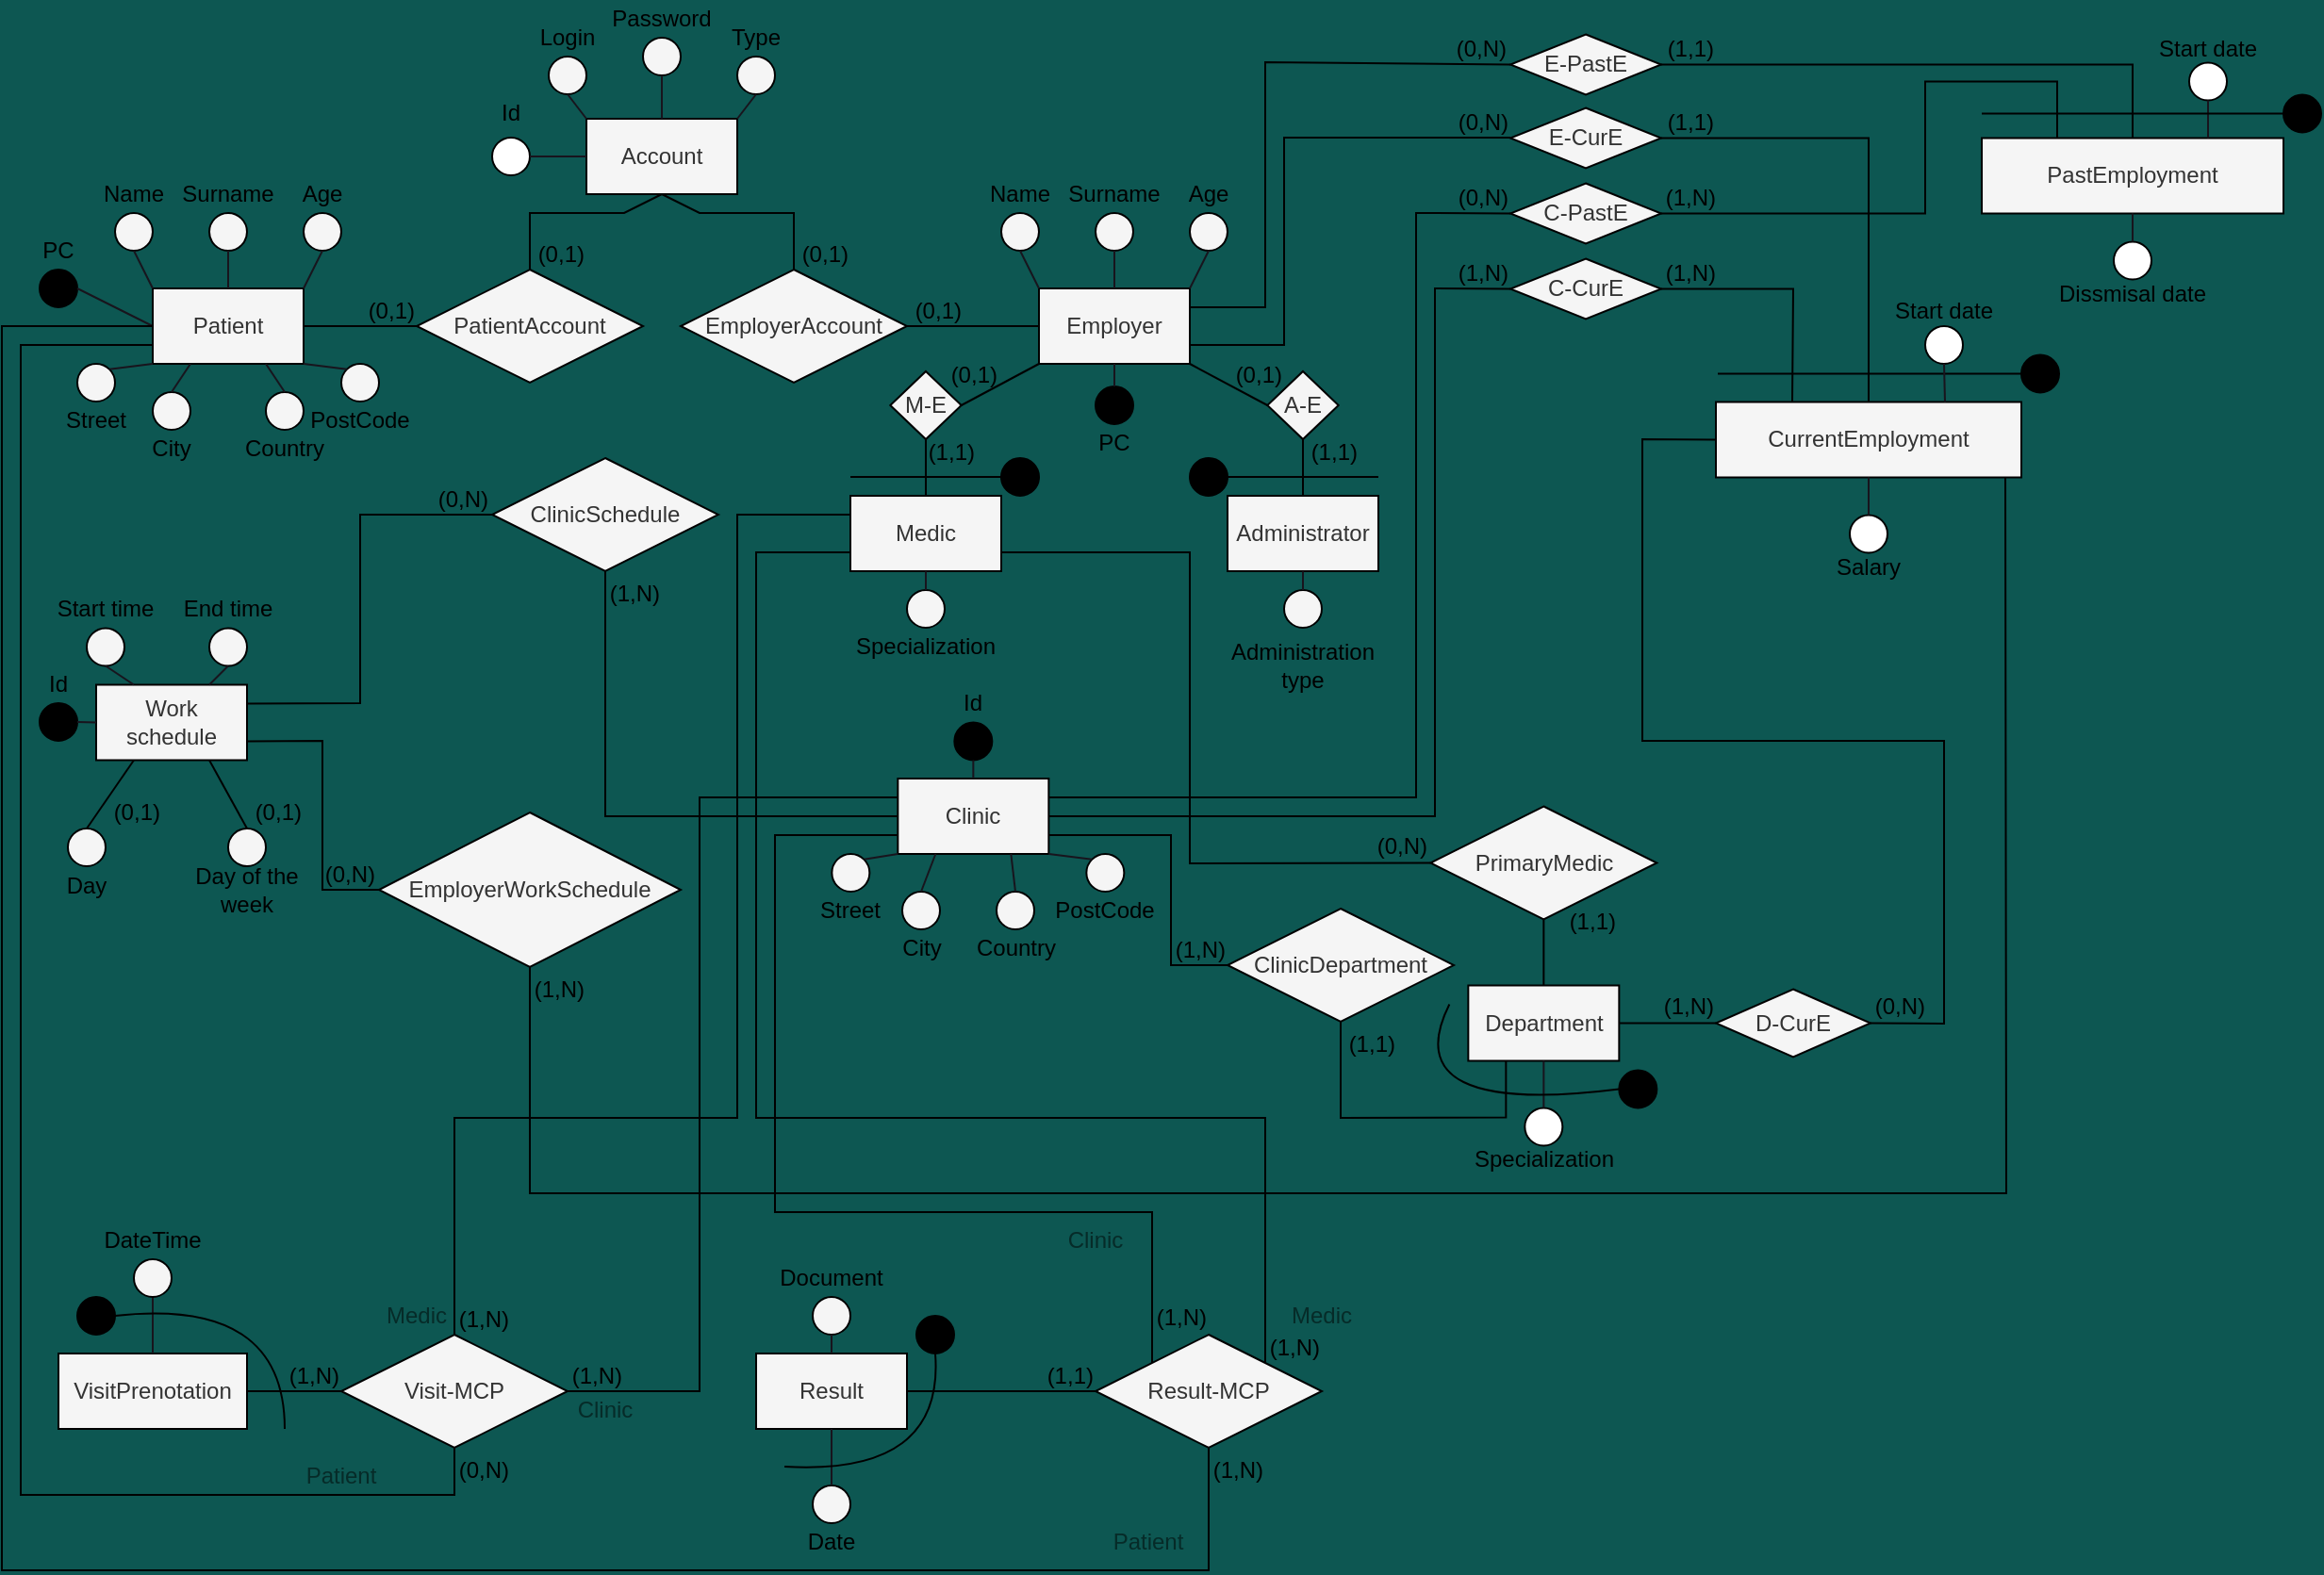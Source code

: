 <mxfile version="21.5.2" type="github">
  <diagram id="R2lEEEUBdFMjLlhIrx00" name="Page-1">
    <mxGraphModel dx="2440" dy="1313" grid="1" gridSize="10" guides="1" tooltips="1" connect="1" arrows="1" fold="1" page="1" pageScale="1" pageWidth="850" pageHeight="1100" background="#0D5752" math="0" shadow="0" extFonts="Permanent Marker^https://fonts.googleapis.com/css?family=Permanent+Marker">
      <root>
        <mxCell id="0" />
        <mxCell id="1" parent="0" />
        <mxCell id="xtBjh4fdduiDJycLXYyy-10" value="Clinic" style="whiteSpace=wrap;html=1;align=center;fillColor=#f5f5f5;fontColor=#333333;strokeColor=#000000;" parent="1" vertex="1">
          <mxGeometry x="485.17" y="500" width="80" height="40" as="geometry" />
        </mxCell>
        <mxCell id="xtBjh4fdduiDJycLXYyy-11" value="Department" style="whiteSpace=wrap;html=1;align=center;fillColor=#f5f5f5;fontColor=#333333;strokeColor=#000000;" parent="1" vertex="1">
          <mxGeometry x="787.67" y="609.75" width="80" height="40" as="geometry" />
        </mxCell>
        <mxCell id="xtBjh4fdduiDJycLXYyy-12" value="Result" style="whiteSpace=wrap;html=1;align=center;fillColor=#f5f5f5;fontColor=#333333;strokeColor=#000000;" parent="1" vertex="1">
          <mxGeometry x="410" y="805" width="80" height="40" as="geometry" />
        </mxCell>
        <mxCell id="xtBjh4fdduiDJycLXYyy-6" value="Employer" style="whiteSpace=wrap;html=1;align=center;fillColor=#f5f5f5;fontColor=#333333;strokeColor=#000000;" parent="1" vertex="1">
          <mxGeometry x="560" y="240" width="80" height="40" as="geometry" />
        </mxCell>
        <mxCell id="xtBjh4fdduiDJycLXYyy-8" value="Medic" style="whiteSpace=wrap;html=1;align=center;fillColor=#f5f5f5;fontColor=#333333;strokeColor=#000000;" parent="1" vertex="1">
          <mxGeometry x="460" y="350" width="80" height="40" as="geometry" />
        </mxCell>
        <mxCell id="xtBjh4fdduiDJycLXYyy-9" value="Administrator" style="whiteSpace=wrap;html=1;align=center;fillColor=#f5f5f5;fontColor=#333333;strokeColor=#000000;" parent="1" vertex="1">
          <mxGeometry x="660" y="350" width="80" height="40" as="geometry" />
        </mxCell>
        <mxCell id="xtBjh4fdduiDJycLXYyy-45" value="" style="ellipse;whiteSpace=wrap;html=1;aspect=fixed;fillColor=#f5f5f5;fontColor=#333333;strokeColor=#000000;" parent="1" vertex="1">
          <mxGeometry x="540" y="200" width="20" height="20" as="geometry" />
        </mxCell>
        <mxCell id="xtBjh4fdduiDJycLXYyy-46" value="Name" style="text;html=1;align=center;verticalAlign=middle;whiteSpace=wrap;rounded=0;fontColor=#000000;" parent="1" vertex="1">
          <mxGeometry x="540" y="180" width="20" height="20" as="geometry" />
        </mxCell>
        <mxCell id="xtBjh4fdduiDJycLXYyy-47" value="" style="ellipse;whiteSpace=wrap;html=1;aspect=fixed;fillColor=#f5f5f5;fontColor=#333333;strokeColor=#000000;" parent="1" vertex="1">
          <mxGeometry x="590" y="200" width="20" height="20" as="geometry" />
        </mxCell>
        <mxCell id="xtBjh4fdduiDJycLXYyy-48" value="Surname" style="text;html=1;align=center;verticalAlign=middle;whiteSpace=wrap;rounded=0;fontColor=#000000;" parent="1" vertex="1">
          <mxGeometry x="590" y="180" width="20" height="20" as="geometry" />
        </mxCell>
        <mxCell id="xtBjh4fdduiDJycLXYyy-49" value="" style="ellipse;whiteSpace=wrap;html=1;aspect=fixed;fillColor=#f5f5f5;fontColor=#333333;strokeColor=#000000;" parent="1" vertex="1">
          <mxGeometry x="640" y="200" width="20" height="20" as="geometry" />
        </mxCell>
        <mxCell id="xtBjh4fdduiDJycLXYyy-50" value="Age" style="text;html=1;align=center;verticalAlign=middle;whiteSpace=wrap;rounded=0;fontColor=#000000;" parent="1" vertex="1">
          <mxGeometry x="640" y="180" width="20" height="20" as="geometry" />
        </mxCell>
        <mxCell id="xtBjh4fdduiDJycLXYyy-51" value="" style="ellipse;whiteSpace=wrap;html=1;aspect=fixed;fillColor=#000000;fontColor=#333333;strokeColor=#000000;" parent="1" vertex="1">
          <mxGeometry x="590" y="292" width="20" height="20" as="geometry" />
        </mxCell>
        <mxCell id="xtBjh4fdduiDJycLXYyy-52" value="PC" style="text;html=1;align=center;verticalAlign=middle;whiteSpace=wrap;rounded=0;fontColor=#000000;rotation=0;" parent="1" vertex="1">
          <mxGeometry x="590" y="312" width="20" height="20" as="geometry" />
        </mxCell>
        <mxCell id="xtBjh4fdduiDJycLXYyy-53" value="" style="endArrow=none;html=1;rounded=0;exitX=0.5;exitY=1;exitDx=0;exitDy=0;strokeColor=#18141d;entryX=0.5;entryY=0;entryDx=0;entryDy=0;" parent="1" source="xtBjh4fdduiDJycLXYyy-47" target="xtBjh4fdduiDJycLXYyy-6" edge="1">
          <mxGeometry width="50" height="50" relative="1" as="geometry">
            <mxPoint x="330" y="440" as="sourcePoint" />
            <mxPoint x="590" y="240" as="targetPoint" />
          </mxGeometry>
        </mxCell>
        <mxCell id="xtBjh4fdduiDJycLXYyy-54" value="" style="endArrow=none;html=1;rounded=0;exitX=0.5;exitY=1;exitDx=0;exitDy=0;strokeColor=#18141d;entryX=1;entryY=0;entryDx=0;entryDy=0;" parent="1" source="xtBjh4fdduiDJycLXYyy-49" target="xtBjh4fdduiDJycLXYyy-6" edge="1">
          <mxGeometry width="50" height="50" relative="1" as="geometry">
            <mxPoint x="610" y="230" as="sourcePoint" />
            <mxPoint x="610" y="260" as="targetPoint" />
          </mxGeometry>
        </mxCell>
        <mxCell id="xtBjh4fdduiDJycLXYyy-55" value="" style="endArrow=none;html=1;rounded=0;exitX=0.5;exitY=1;exitDx=0;exitDy=0;strokeColor=#18141d;entryX=0;entryY=0;entryDx=0;entryDy=0;" parent="1" source="xtBjh4fdduiDJycLXYyy-45" target="xtBjh4fdduiDJycLXYyy-6" edge="1">
          <mxGeometry width="50" height="50" relative="1" as="geometry">
            <mxPoint x="610" y="230" as="sourcePoint" />
            <mxPoint x="610" y="260" as="targetPoint" />
          </mxGeometry>
        </mxCell>
        <mxCell id="xtBjh4fdduiDJycLXYyy-56" value="" style="endArrow=none;html=1;rounded=0;strokeColor=#18141d;entryX=0.5;entryY=1;entryDx=0;entryDy=0;exitX=0.5;exitY=0;exitDx=0;exitDy=0;" parent="1" source="xtBjh4fdduiDJycLXYyy-51" target="xtBjh4fdduiDJycLXYyy-6" edge="1">
          <mxGeometry width="50" height="50" relative="1" as="geometry">
            <mxPoint x="660" y="280" as="sourcePoint" />
            <mxPoint x="570" y="260" as="targetPoint" />
          </mxGeometry>
        </mxCell>
        <mxCell id="xtBjh4fdduiDJycLXYyy-68" value="" style="ellipse;whiteSpace=wrap;html=1;aspect=fixed;fillColor=#f5f5f5;fontColor=#333333;strokeColor=#000000;" parent="1" vertex="1">
          <mxGeometry x="490" y="400" width="20" height="20" as="geometry" />
        </mxCell>
        <mxCell id="xtBjh4fdduiDJycLXYyy-69" value="Specialization" style="text;html=1;align=center;verticalAlign=middle;whiteSpace=wrap;rounded=0;fontColor=#000000;" parent="1" vertex="1">
          <mxGeometry x="459.99" y="420.25" width="80" height="20" as="geometry" />
        </mxCell>
        <mxCell id="xtBjh4fdduiDJycLXYyy-70" value="" style="endArrow=none;html=1;rounded=0;exitX=0.5;exitY=0;exitDx=0;exitDy=0;strokeColor=#18141d;entryX=0.5;entryY=1;entryDx=0;entryDy=0;" parent="1" source="xtBjh4fdduiDJycLXYyy-68" edge="1">
          <mxGeometry width="50" height="50" relative="1" as="geometry">
            <mxPoint x="540" y="510" as="sourcePoint" />
            <mxPoint x="500" y="390" as="targetPoint" />
          </mxGeometry>
        </mxCell>
        <mxCell id="xtBjh4fdduiDJycLXYyy-72" value="" style="ellipse;whiteSpace=wrap;html=1;aspect=fixed;fillColor=#f5f5f5;fontColor=#333333;strokeColor=#000000;" parent="1" vertex="1">
          <mxGeometry x="690" y="400" width="20" height="20" as="geometry" />
        </mxCell>
        <mxCell id="xtBjh4fdduiDJycLXYyy-73" value="Administration type" style="text;html=1;align=center;verticalAlign=middle;whiteSpace=wrap;rounded=0;fontColor=#000000;" parent="1" vertex="1">
          <mxGeometry x="660" y="430" width="80" height="20" as="geometry" />
        </mxCell>
        <mxCell id="xtBjh4fdduiDJycLXYyy-74" value="" style="endArrow=none;html=1;rounded=0;exitX=0.5;exitY=0;exitDx=0;exitDy=0;strokeColor=#18141d;entryX=0.5;entryY=1;entryDx=0;entryDy=0;" parent="1" source="xtBjh4fdduiDJycLXYyy-72" edge="1">
          <mxGeometry width="50" height="50" relative="1" as="geometry">
            <mxPoint x="540" y="410" as="sourcePoint" />
            <mxPoint x="700" y="390" as="targetPoint" />
          </mxGeometry>
        </mxCell>
        <mxCell id="xtBjh4fdduiDJycLXYyy-40" value="" style="ellipse;whiteSpace=wrap;html=1;aspect=fixed;fillColor=#000000;fontColor=#333333;strokeColor=#000000;" parent="1" vertex="1">
          <mxGeometry x="30" y="230" width="20" height="20" as="geometry" />
        </mxCell>
        <mxCell id="xtBjh4fdduiDJycLXYyy-41" value="PC" style="text;html=1;align=center;verticalAlign=middle;whiteSpace=wrap;rounded=0;fontColor=#000000;" parent="1" vertex="1">
          <mxGeometry x="30" y="210" width="20" height="20" as="geometry" />
        </mxCell>
        <mxCell id="xtBjh4fdduiDJycLXYyy-42" value="" style="endArrow=none;html=1;rounded=0;entryX=1;entryY=0.5;entryDx=0;entryDy=0;strokeColor=#18141d;exitX=0;exitY=0.5;exitDx=0;exitDy=0;" parent="1" source="xtBjh4fdduiDJycLXYyy-5" target="xtBjh4fdduiDJycLXYyy-40" edge="1">
          <mxGeometry width="50" height="50" relative="1" as="geometry">
            <mxPoint x="220" y="510" as="sourcePoint" />
            <mxPoint x="190" y="330" as="targetPoint" />
          </mxGeometry>
        </mxCell>
        <mxCell id="xtBjh4fdduiDJycLXYyy-5" value="Patient" style="whiteSpace=wrap;html=1;align=center;fillColor=#f5f5f5;fontColor=#333333;strokeColor=#000000;" parent="1" vertex="1">
          <mxGeometry x="90" y="240" width="80" height="40" as="geometry" />
        </mxCell>
        <mxCell id="xtBjh4fdduiDJycLXYyy-22" value="" style="ellipse;whiteSpace=wrap;html=1;aspect=fixed;fillColor=#f5f5f5;fontColor=#333333;strokeColor=#000000;" parent="1" vertex="1">
          <mxGeometry x="70" y="200" width="20" height="20" as="geometry" />
        </mxCell>
        <mxCell id="xtBjh4fdduiDJycLXYyy-23" value="Name" style="text;html=1;align=center;verticalAlign=middle;whiteSpace=wrap;rounded=0;fontColor=#000000;" parent="1" vertex="1">
          <mxGeometry x="70" y="180" width="20" height="20" as="geometry" />
        </mxCell>
        <mxCell id="xtBjh4fdduiDJycLXYyy-24" value="" style="ellipse;whiteSpace=wrap;html=1;aspect=fixed;fillColor=#f5f5f5;fontColor=#333333;strokeColor=#000000;" parent="1" vertex="1">
          <mxGeometry x="120" y="200" width="20" height="20" as="geometry" />
        </mxCell>
        <mxCell id="xtBjh4fdduiDJycLXYyy-25" value="Surname" style="text;html=1;align=center;verticalAlign=middle;whiteSpace=wrap;rounded=0;fontColor=#000000;" parent="1" vertex="1">
          <mxGeometry x="120" y="180" width="20" height="20" as="geometry" />
        </mxCell>
        <mxCell id="xtBjh4fdduiDJycLXYyy-30" value="" style="endArrow=none;html=1;rounded=0;entryX=0.5;entryY=1;entryDx=0;entryDy=0;exitX=0.5;exitY=0;exitDx=0;exitDy=0;strokeColor=#18141d;" parent="1" source="xtBjh4fdduiDJycLXYyy-5" target="xtBjh4fdduiDJycLXYyy-24" edge="1">
          <mxGeometry width="50" height="50" relative="1" as="geometry">
            <mxPoint x="130" y="240" as="sourcePoint" />
            <mxPoint x="100" y="60" as="targetPoint" />
          </mxGeometry>
        </mxCell>
        <mxCell id="xtBjh4fdduiDJycLXYyy-31" value="" style="endArrow=none;html=1;rounded=0;entryX=0.5;entryY=1;entryDx=0;entryDy=0;exitX=0;exitY=0;exitDx=0;exitDy=0;strokeColor=#18141d;" parent="1" source="xtBjh4fdduiDJycLXYyy-5" target="xtBjh4fdduiDJycLXYyy-22" edge="1">
          <mxGeometry width="50" height="50" relative="1" as="geometry">
            <mxPoint x="180" y="250" as="sourcePoint" />
            <mxPoint x="160" y="230" as="targetPoint" />
          </mxGeometry>
        </mxCell>
        <mxCell id="xtBjh4fdduiDJycLXYyy-35" value="" style="ellipse;whiteSpace=wrap;html=1;aspect=fixed;fillColor=#f5f5f5;fontColor=#333333;strokeColor=#000000;" parent="1" vertex="1">
          <mxGeometry x="170" y="200" width="20" height="20" as="geometry" />
        </mxCell>
        <mxCell id="xtBjh4fdduiDJycLXYyy-36" value="Age" style="text;html=1;align=center;verticalAlign=middle;whiteSpace=wrap;rounded=0;fontColor=#000000;" parent="1" vertex="1">
          <mxGeometry x="170" y="180" width="20" height="20" as="geometry" />
        </mxCell>
        <mxCell id="xtBjh4fdduiDJycLXYyy-37" value="" style="endArrow=none;html=1;rounded=0;entryX=0.5;entryY=1;entryDx=0;entryDy=0;strokeColor=#18141d;exitX=1;exitY=0;exitDx=0;exitDy=0;" parent="1" source="xtBjh4fdduiDJycLXYyy-5" target="xtBjh4fdduiDJycLXYyy-35" edge="1">
          <mxGeometry width="50" height="50" relative="1" as="geometry">
            <mxPoint x="170" y="240" as="sourcePoint" />
            <mxPoint x="140" y="60" as="targetPoint" />
          </mxGeometry>
        </mxCell>
        <mxCell id="xtBjh4fdduiDJycLXYyy-87" value="Work schedule" style="whiteSpace=wrap;html=1;align=center;fillColor=#f5f5f5;fontColor=#333333;strokeColor=#000000;" parent="1" vertex="1">
          <mxGeometry x="60" y="450.25" width="80" height="40" as="geometry" />
        </mxCell>
        <mxCell id="xtBjh4fdduiDJycLXYyy-88" value="" style="ellipse;whiteSpace=wrap;html=1;aspect=fixed;fillColor=#f5f5f5;fontColor=#333333;strokeColor=#000000;" parent="1" vertex="1">
          <mxGeometry x="130" y="526.5" width="20" height="20" as="geometry" />
        </mxCell>
        <mxCell id="xtBjh4fdduiDJycLXYyy-89" value="Day of the week" style="text;html=1;align=center;verticalAlign=middle;whiteSpace=wrap;rounded=0;fontColor=#000000;" parent="1" vertex="1">
          <mxGeometry x="100" y="549" width="80" height="20" as="geometry" />
        </mxCell>
        <mxCell id="xtBjh4fdduiDJycLXYyy-91" value="" style="ellipse;whiteSpace=wrap;html=1;aspect=fixed;fillColor=#f5f5f5;fontColor=#333333;strokeColor=#000000;" parent="1" vertex="1">
          <mxGeometry x="55" y="420.25" width="20" height="20" as="geometry" />
        </mxCell>
        <mxCell id="xtBjh4fdduiDJycLXYyy-92" value="Start time" style="text;html=1;align=center;verticalAlign=middle;whiteSpace=wrap;rounded=0;fontColor=#000000;" parent="1" vertex="1">
          <mxGeometry x="35" y="400.25" width="60" height="20" as="geometry" />
        </mxCell>
        <mxCell id="xtBjh4fdduiDJycLXYyy-93" value="" style="endArrow=none;html=1;rounded=0;exitX=0.5;exitY=1;exitDx=0;exitDy=0;strokeColor=#18141d;entryX=0.25;entryY=0;entryDx=0;entryDy=0;" parent="1" source="xtBjh4fdduiDJycLXYyy-91" target="xtBjh4fdduiDJycLXYyy-87" edge="1">
          <mxGeometry width="50" height="50" relative="1" as="geometry">
            <mxPoint x="140" y="510.25" as="sourcePoint" />
            <mxPoint x="60" y="390.25" as="targetPoint" />
          </mxGeometry>
        </mxCell>
        <mxCell id="xtBjh4fdduiDJycLXYyy-94" value="" style="ellipse;whiteSpace=wrap;html=1;aspect=fixed;fillColor=#f5f5f5;fontColor=#333333;strokeColor=#000000;" parent="1" vertex="1">
          <mxGeometry x="120" y="420.25" width="20" height="20" as="geometry" />
        </mxCell>
        <mxCell id="xtBjh4fdduiDJycLXYyy-95" value="End time" style="text;html=1;align=center;verticalAlign=middle;whiteSpace=wrap;rounded=0;fontColor=#000000;" parent="1" vertex="1">
          <mxGeometry x="100" y="400.25" width="60" height="20" as="geometry" />
        </mxCell>
        <mxCell id="xtBjh4fdduiDJycLXYyy-96" value="" style="endArrow=none;html=1;rounded=0;exitX=0.5;exitY=1;exitDx=0;exitDy=0;strokeColor=#18141d;entryX=0.75;entryY=0;entryDx=0;entryDy=0;" parent="1" source="xtBjh4fdduiDJycLXYyy-94" target="xtBjh4fdduiDJycLXYyy-87" edge="1">
          <mxGeometry width="50" height="50" relative="1" as="geometry">
            <mxPoint x="210" y="500.25" as="sourcePoint" />
            <mxPoint x="130" y="380.25" as="targetPoint" />
          </mxGeometry>
        </mxCell>
        <mxCell id="xtBjh4fdduiDJycLXYyy-100" value="" style="ellipse;whiteSpace=wrap;html=1;aspect=fixed;fillColor=#000000;fontColor=#333333;strokeColor=#000000;" parent="1" vertex="1">
          <mxGeometry x="30" y="460" width="20" height="20" as="geometry" />
        </mxCell>
        <mxCell id="xtBjh4fdduiDJycLXYyy-101" value="Id" style="text;html=1;align=center;verticalAlign=middle;whiteSpace=wrap;rounded=0;fontColor=#000000;" parent="1" vertex="1">
          <mxGeometry x="30" y="440" width="20" height="20" as="geometry" />
        </mxCell>
        <mxCell id="xtBjh4fdduiDJycLXYyy-102" value="" style="endArrow=none;html=1;rounded=0;exitX=1;exitY=0.5;exitDx=0;exitDy=0;strokeColor=#18141d;entryX=0;entryY=0.5;entryDx=0;entryDy=0;" parent="1" source="xtBjh4fdduiDJycLXYyy-100" target="xtBjh4fdduiDJycLXYyy-87" edge="1">
          <mxGeometry width="50" height="50" relative="1" as="geometry">
            <mxPoint x="61" y="443.25" as="sourcePoint" />
            <mxPoint x="60" y="470.25" as="targetPoint" />
          </mxGeometry>
        </mxCell>
        <mxCell id="xtBjh4fdduiDJycLXYyy-105" value="Specialization" style="text;html=1;align=center;verticalAlign=middle;whiteSpace=wrap;rounded=0;fontColor=#000000;" parent="1" vertex="1">
          <mxGeometry x="817.67" y="694.75" width="20" height="15" as="geometry" />
        </mxCell>
        <mxCell id="xtBjh4fdduiDJycLXYyy-106" value="" style="ellipse;whiteSpace=wrap;html=1;aspect=fixed;fillColor=#FFFFFF;fontColor=#333333;strokeColor=#000000;" parent="1" vertex="1">
          <mxGeometry x="817.67" y="674.75" width="20" height="20" as="geometry" />
        </mxCell>
        <mxCell id="xtBjh4fdduiDJycLXYyy-107" value="" style="endArrow=none;html=1;rounded=0;strokeColor=#18141d;entryX=0.5;entryY=1;entryDx=0;entryDy=0;exitX=0.5;exitY=0;exitDx=0;exitDy=0;" parent="1" source="xtBjh4fdduiDJycLXYyy-106" target="xtBjh4fdduiDJycLXYyy-11" edge="1">
          <mxGeometry width="50" height="50" relative="1" as="geometry">
            <mxPoint x="867.67" y="674.75" as="sourcePoint" />
            <mxPoint x="557.67" y="679.75" as="targetPoint" />
            <Array as="points" />
          </mxGeometry>
        </mxCell>
        <mxCell id="xtBjh4fdduiDJycLXYyy-110" value="" style="ellipse;whiteSpace=wrap;html=1;aspect=fixed;fillColor=#f5f5f5;fontColor=#333333;strokeColor=#000000;" parent="1" vertex="1">
          <mxGeometry x="440" y="775" width="20" height="20" as="geometry" />
        </mxCell>
        <mxCell id="xtBjh4fdduiDJycLXYyy-111" value="Document" style="text;html=1;align=center;verticalAlign=middle;whiteSpace=wrap;rounded=0;fontColor=#000000;" parent="1" vertex="1">
          <mxGeometry x="420" y="755" width="60" height="20" as="geometry" />
        </mxCell>
        <mxCell id="xtBjh4fdduiDJycLXYyy-112" value="" style="endArrow=none;html=1;rounded=0;strokeColor=#18141d;entryX=0.5;entryY=0;entryDx=0;entryDy=0;exitX=0.5;exitY=1;exitDx=0;exitDy=0;" parent="1" source="xtBjh4fdduiDJycLXYyy-110" target="xtBjh4fdduiDJycLXYyy-12" edge="1">
          <mxGeometry width="50" height="50" relative="1" as="geometry">
            <mxPoint x="460" y="755" as="sourcePoint" />
            <mxPoint x="630" y="615" as="targetPoint" />
          </mxGeometry>
        </mxCell>
        <mxCell id="xtBjh4fdduiDJycLXYyy-114" value="PatientAccount" style="shape=rhombus;perimeter=rhombusPerimeter;whiteSpace=wrap;html=1;align=center;strokeColor=#000000;fillColor=#f5f5f5;fontColor=#333333;" parent="1" vertex="1">
          <mxGeometry x="230" y="230" width="120" height="60" as="geometry" />
        </mxCell>
        <mxCell id="xtBjh4fdduiDJycLXYyy-115" value="" style="ellipse;whiteSpace=wrap;html=1;aspect=fixed;fillColor=#f5f5f5;fontColor=#333333;strokeColor=#000000;" parent="1" vertex="1">
          <mxGeometry x="440" y="875" width="20" height="20" as="geometry" />
        </mxCell>
        <mxCell id="xtBjh4fdduiDJycLXYyy-116" value="Date" style="text;html=1;align=center;verticalAlign=middle;whiteSpace=wrap;rounded=0;fontColor=#000000;" parent="1" vertex="1">
          <mxGeometry x="440" y="895" width="20" height="20" as="geometry" />
        </mxCell>
        <mxCell id="xtBjh4fdduiDJycLXYyy-117" value="" style="endArrow=none;html=1;rounded=0;strokeColor=#18141d;entryX=0.5;entryY=1;entryDx=0;entryDy=0;exitX=0.5;exitY=0;exitDx=0;exitDy=0;" parent="1" source="xtBjh4fdduiDJycLXYyy-115" target="xtBjh4fdduiDJycLXYyy-12" edge="1">
          <mxGeometry width="50" height="50" relative="1" as="geometry">
            <mxPoint x="460" y="805" as="sourcePoint" />
            <mxPoint x="460" y="815" as="targetPoint" />
          </mxGeometry>
        </mxCell>
        <mxCell id="xtBjh4fdduiDJycLXYyy-118" value="" style="endArrow=none;html=1;rounded=0;strokeColor=#000000;fontColor=#000000;exitX=1;exitY=0.5;exitDx=0;exitDy=0;entryX=0;entryY=0.5;entryDx=0;entryDy=0;" parent="1" source="xtBjh4fdduiDJycLXYyy-5" target="xtBjh4fdduiDJycLXYyy-114" edge="1">
          <mxGeometry relative="1" as="geometry">
            <mxPoint x="190" y="300" as="sourcePoint" />
            <mxPoint x="290" y="290" as="targetPoint" />
          </mxGeometry>
        </mxCell>
        <mxCell id="xtBjh4fdduiDJycLXYyy-119" value="(0,1)" style="resizable=0;html=1;whiteSpace=wrap;align=right;verticalAlign=bottom;fontColor=#000000;" parent="xtBjh4fdduiDJycLXYyy-118" connectable="0" vertex="1">
          <mxGeometry x="1" relative="1" as="geometry">
            <mxPoint as="offset" />
          </mxGeometry>
        </mxCell>
        <mxCell id="xtBjh4fdduiDJycLXYyy-122" value="EmployerAccount" style="shape=rhombus;perimeter=rhombusPerimeter;whiteSpace=wrap;html=1;align=center;strokeColor=#000000;fillColor=#f5f5f5;fontColor=#333333;" parent="1" vertex="1">
          <mxGeometry x="370" y="230" width="120" height="60" as="geometry" />
        </mxCell>
        <mxCell id="xtBjh4fdduiDJycLXYyy-123" value="" style="endArrow=none;html=1;rounded=0;strokeColor=#000000;fontColor=#000000;exitX=0;exitY=0.5;exitDx=0;exitDy=0;entryX=1;entryY=0.5;entryDx=0;entryDy=0;" parent="1" source="xtBjh4fdduiDJycLXYyy-6" target="xtBjh4fdduiDJycLXYyy-122" edge="1">
          <mxGeometry relative="1" as="geometry">
            <mxPoint x="450" y="299.43" as="sourcePoint" />
            <mxPoint x="510" y="299.43" as="targetPoint" />
          </mxGeometry>
        </mxCell>
        <mxCell id="xtBjh4fdduiDJycLXYyy-124" value="(0,1)" style="resizable=0;html=1;whiteSpace=wrap;align=right;verticalAlign=bottom;fontColor=#000000;" parent="xtBjh4fdduiDJycLXYyy-123" connectable="0" vertex="1">
          <mxGeometry x="1" relative="1" as="geometry">
            <mxPoint x="30" as="offset" />
          </mxGeometry>
        </mxCell>
        <mxCell id="xtBjh4fdduiDJycLXYyy-127" value="EmployerWorkSchedule" style="shape=rhombus;perimeter=rhombusPerimeter;whiteSpace=wrap;html=1;align=center;strokeColor=#000000;fillColor=#f5f5f5;fontColor=#333333;" parent="1" vertex="1">
          <mxGeometry x="210" y="518" width="160" height="82" as="geometry" />
        </mxCell>
        <mxCell id="xtBjh4fdduiDJycLXYyy-132" value="" style="endArrow=none;html=1;rounded=0;strokeColor=#000000;fontColor=#000000;exitX=1;exitY=0.75;exitDx=0;exitDy=0;entryX=0;entryY=0.5;entryDx=0;entryDy=0;" parent="1" source="xtBjh4fdduiDJycLXYyy-87" target="xtBjh4fdduiDJycLXYyy-127" edge="1">
          <mxGeometry relative="1" as="geometry">
            <mxPoint x="210" y="489.71" as="sourcePoint" />
            <mxPoint x="270" y="489.71" as="targetPoint" />
            <Array as="points">
              <mxPoint x="180" y="480" />
              <mxPoint x="180" y="559" />
            </Array>
          </mxGeometry>
        </mxCell>
        <mxCell id="xtBjh4fdduiDJycLXYyy-133" value="(0,N)" style="resizable=0;html=1;whiteSpace=wrap;align=right;verticalAlign=bottom;fontColor=#000000;" parent="xtBjh4fdduiDJycLXYyy-132" connectable="0" vertex="1">
          <mxGeometry x="1" relative="1" as="geometry">
            <mxPoint as="offset" />
          </mxGeometry>
        </mxCell>
        <mxCell id="xtBjh4fdduiDJycLXYyy-135" value="ClinicSchedule" style="shape=rhombus;perimeter=rhombusPerimeter;whiteSpace=wrap;html=1;align=center;strokeColor=#000000;fillColor=#f5f5f5;fontColor=#333333;" parent="1" vertex="1">
          <mxGeometry x="270" y="330" width="120" height="60" as="geometry" />
        </mxCell>
        <mxCell id="xtBjh4fdduiDJycLXYyy-136" value="" style="endArrow=none;html=1;rounded=0;strokeColor=#000000;fontColor=#000000;exitX=1;exitY=0.25;exitDx=0;exitDy=0;entryX=0;entryY=0.5;entryDx=0;entryDy=0;" parent="1" source="xtBjh4fdduiDJycLXYyy-87" target="xtBjh4fdduiDJycLXYyy-135" edge="1">
          <mxGeometry relative="1" as="geometry">
            <mxPoint x="170" y="630" as="sourcePoint" />
            <mxPoint x="370" y="590" as="targetPoint" />
            <Array as="points">
              <mxPoint x="200" y="460" />
              <mxPoint x="200" y="360" />
            </Array>
          </mxGeometry>
        </mxCell>
        <mxCell id="xtBjh4fdduiDJycLXYyy-137" value="(0,N)" style="resizable=0;html=1;whiteSpace=wrap;align=right;verticalAlign=bottom;fontColor=#000000;" parent="xtBjh4fdduiDJycLXYyy-136" connectable="0" vertex="1">
          <mxGeometry x="1" relative="1" as="geometry">
            <mxPoint as="offset" />
          </mxGeometry>
        </mxCell>
        <mxCell id="xtBjh4fdduiDJycLXYyy-140" value="" style="endArrow=none;html=1;rounded=0;strokeColor=#000000;fontColor=#000000;exitX=0;exitY=0.5;exitDx=0;exitDy=0;entryX=0.5;entryY=1;entryDx=0;entryDy=0;" parent="1" source="xtBjh4fdduiDJycLXYyy-10" target="xtBjh4fdduiDJycLXYyy-135" edge="1">
          <mxGeometry relative="1" as="geometry">
            <mxPoint x="180" y="640" as="sourcePoint" />
            <mxPoint x="380" y="600" as="targetPoint" />
            <Array as="points">
              <mxPoint x="330" y="520" />
            </Array>
          </mxGeometry>
        </mxCell>
        <mxCell id="xtBjh4fdduiDJycLXYyy-141" value="(1,N)" style="resizable=0;html=1;whiteSpace=wrap;align=right;verticalAlign=bottom;fontColor=#000000;" parent="xtBjh4fdduiDJycLXYyy-140" connectable="0" vertex="1">
          <mxGeometry x="1" relative="1" as="geometry">
            <mxPoint x="30" y="20" as="offset" />
          </mxGeometry>
        </mxCell>
        <mxCell id="xtBjh4fdduiDJycLXYyy-142" value="" style="ellipse;whiteSpace=wrap;html=1;aspect=fixed;fillColor=#000000;fontColor=#333333;strokeColor=#000000;" parent="1" vertex="1">
          <mxGeometry x="515.17" y="470.25" width="20" height="20" as="geometry" />
        </mxCell>
        <mxCell id="xtBjh4fdduiDJycLXYyy-143" value="Id" style="text;html=1;align=center;verticalAlign=middle;whiteSpace=wrap;rounded=0;fontColor=#000000;" parent="1" vertex="1">
          <mxGeometry x="515" y="450" width="20" height="20" as="geometry" />
        </mxCell>
        <mxCell id="xtBjh4fdduiDJycLXYyy-144" value="" style="endArrow=none;html=1;rounded=0;exitX=0.5;exitY=1;exitDx=0;exitDy=0;strokeColor=#18141d;entryX=0.5;entryY=0;entryDx=0;entryDy=0;" parent="1" source="xtBjh4fdduiDJycLXYyy-142" target="xtBjh4fdduiDJycLXYyy-10" edge="1">
          <mxGeometry width="50" height="50" relative="1" as="geometry">
            <mxPoint x="576.17" y="455.25" as="sourcePoint" />
            <mxPoint x="575.17" y="482.25" as="targetPoint" />
          </mxGeometry>
        </mxCell>
        <mxCell id="xtBjh4fdduiDJycLXYyy-150" value="PrimaryMedic" style="shape=rhombus;perimeter=rhombusPerimeter;whiteSpace=wrap;html=1;align=center;strokeColor=#000000;fillColor=#f5f5f5;fontColor=#333333;" parent="1" vertex="1">
          <mxGeometry x="767.67" y="514.75" width="120" height="60" as="geometry" />
        </mxCell>
        <mxCell id="xtBjh4fdduiDJycLXYyy-151" value="" style="endArrow=none;html=1;rounded=0;strokeColor=#000000;fontColor=#000000;exitX=0.5;exitY=0;exitDx=0;exitDy=0;entryX=0.5;entryY=1;entryDx=0;entryDy=0;" parent="1" source="xtBjh4fdduiDJycLXYyy-11" target="xtBjh4fdduiDJycLXYyy-150" edge="1">
          <mxGeometry relative="1" as="geometry">
            <mxPoint x="497.67" y="569.75" as="sourcePoint" />
            <mxPoint x="727.67" y="569.75" as="targetPoint" />
            <Array as="points" />
          </mxGeometry>
        </mxCell>
        <mxCell id="xtBjh4fdduiDJycLXYyy-152" value="(1,1)" style="resizable=0;html=1;whiteSpace=wrap;align=right;verticalAlign=bottom;fontColor=#000000;" parent="xtBjh4fdduiDJycLXYyy-151" connectable="0" vertex="1">
          <mxGeometry x="1" relative="1" as="geometry">
            <mxPoint x="40" y="10" as="offset" />
          </mxGeometry>
        </mxCell>
        <mxCell id="xtBjh4fdduiDJycLXYyy-153" value="" style="endArrow=none;html=1;rounded=0;strokeColor=#000000;fontColor=#000000;exitX=1;exitY=0.75;exitDx=0;exitDy=0;entryX=0;entryY=0.5;entryDx=0;entryDy=0;" parent="1" source="xtBjh4fdduiDJycLXYyy-8" target="xtBjh4fdduiDJycLXYyy-150" edge="1">
          <mxGeometry relative="1" as="geometry">
            <mxPoint x="730" y="710" as="sourcePoint" />
            <mxPoint x="610" y="440" as="targetPoint" />
            <Array as="points">
              <mxPoint x="640" y="380" />
              <mxPoint x="640" y="545" />
            </Array>
          </mxGeometry>
        </mxCell>
        <mxCell id="xtBjh4fdduiDJycLXYyy-154" value="(0,N)" style="resizable=0;html=1;whiteSpace=wrap;align=right;verticalAlign=bottom;fontColor=#000000;" parent="xtBjh4fdduiDJycLXYyy-153" connectable="0" vertex="1">
          <mxGeometry x="1" relative="1" as="geometry">
            <mxPoint as="offset" />
          </mxGeometry>
        </mxCell>
        <mxCell id="xtBjh4fdduiDJycLXYyy-162" value="" style="endArrow=none;html=1;rounded=0;strokeColor=#000000;fontColor=#000000;exitX=0.5;exitY=1;exitDx=0;exitDy=0;entryX=0.5;entryY=0;entryDx=0;entryDy=0;" parent="1" source="xtBjh4fdduiDJycLXYyy-2" target="xtBjh4fdduiDJycLXYyy-114" edge="1">
          <mxGeometry relative="1" as="geometry">
            <mxPoint x="180" y="270" as="sourcePoint" />
            <mxPoint x="240" y="270" as="targetPoint" />
            <Array as="points">
              <mxPoint x="340" y="200" />
              <mxPoint x="290" y="200" />
            </Array>
          </mxGeometry>
        </mxCell>
        <mxCell id="xtBjh4fdduiDJycLXYyy-163" value="(0,1)" style="resizable=0;html=1;whiteSpace=wrap;align=right;verticalAlign=bottom;fontColor=#000000;" parent="xtBjh4fdduiDJycLXYyy-162" connectable="0" vertex="1">
          <mxGeometry x="1" relative="1" as="geometry">
            <mxPoint x="30" as="offset" />
          </mxGeometry>
        </mxCell>
        <mxCell id="xtBjh4fdduiDJycLXYyy-164" value="" style="endArrow=none;html=1;rounded=0;strokeColor=#000000;fontColor=#000000;exitX=0.5;exitY=1;exitDx=0;exitDy=0;entryX=0.5;entryY=0;entryDx=0;entryDy=0;" parent="1" source="xtBjh4fdduiDJycLXYyy-2" target="xtBjh4fdduiDJycLXYyy-122" edge="1">
          <mxGeometry relative="1" as="geometry">
            <mxPoint x="300" y="150" as="sourcePoint" />
            <mxPoint x="300" y="240" as="targetPoint" />
            <Array as="points">
              <mxPoint x="380" y="200" />
              <mxPoint x="430" y="200" />
            </Array>
          </mxGeometry>
        </mxCell>
        <mxCell id="xtBjh4fdduiDJycLXYyy-165" value="(0,1)" style="resizable=0;html=1;whiteSpace=wrap;align=right;verticalAlign=bottom;fontColor=#000000;" parent="xtBjh4fdduiDJycLXYyy-164" connectable="0" vertex="1">
          <mxGeometry x="1" relative="1" as="geometry">
            <mxPoint x="30" as="offset" />
          </mxGeometry>
        </mxCell>
        <mxCell id="xtBjh4fdduiDJycLXYyy-166" value="" style="endArrow=none;html=1;rounded=0;strokeColor=#000000;fontColor=#000000;entryX=0.5;entryY=1;entryDx=0;entryDy=0;exitX=0.75;exitY=1;exitDx=0;exitDy=0;" parent="1" target="xtBjh4fdduiDJycLXYyy-127" edge="1">
          <mxGeometry relative="1" as="geometry">
            <mxPoint x="1072.5" y="340" as="sourcePoint" />
            <mxPoint x="352" y="460" as="targetPoint" />
            <Array as="points">
              <mxPoint x="1073" y="720" />
              <mxPoint x="290" y="720" />
            </Array>
          </mxGeometry>
        </mxCell>
        <mxCell id="xtBjh4fdduiDJycLXYyy-167" value="(1,N)" style="resizable=0;html=1;whiteSpace=wrap;align=right;verticalAlign=bottom;fontColor=#000000;labelBackgroundColor=none;" parent="xtBjh4fdduiDJycLXYyy-166" connectable="0" vertex="1">
          <mxGeometry x="1" relative="1" as="geometry">
            <mxPoint x="30" y="20" as="offset" />
          </mxGeometry>
        </mxCell>
        <mxCell id="xtBjh4fdduiDJycLXYyy-168" value="ClinicDepartment" style="shape=rhombus;perimeter=rhombusPerimeter;whiteSpace=wrap;html=1;align=center;strokeColor=#000000;fillColor=#f5f5f5;fontColor=#333333;" parent="1" vertex="1">
          <mxGeometry x="660" y="569" width="120" height="60" as="geometry" />
        </mxCell>
        <mxCell id="xtBjh4fdduiDJycLXYyy-169" value="" style="endArrow=none;html=1;rounded=0;strokeColor=#000000;fontColor=#000000;exitX=1;exitY=0.75;exitDx=0;exitDy=0;entryX=0;entryY=0.5;entryDx=0;entryDy=0;" parent="1" source="xtBjh4fdduiDJycLXYyy-10" target="xtBjh4fdduiDJycLXYyy-168" edge="1">
          <mxGeometry relative="1" as="geometry">
            <mxPoint x="417.67" y="569.75" as="sourcePoint" />
            <mxPoint x="577.67" y="869.75" as="targetPoint" />
            <Array as="points">
              <mxPoint x="630" y="530" />
              <mxPoint x="630" y="599" />
            </Array>
          </mxGeometry>
        </mxCell>
        <mxCell id="xtBjh4fdduiDJycLXYyy-170" value="(1,N)" style="resizable=0;html=1;whiteSpace=wrap;align=right;verticalAlign=bottom;fontColor=#000000;" parent="xtBjh4fdduiDJycLXYyy-169" connectable="0" vertex="1">
          <mxGeometry x="1" relative="1" as="geometry">
            <mxPoint as="offset" />
          </mxGeometry>
        </mxCell>
        <mxCell id="xtBjh4fdduiDJycLXYyy-171" value="" style="endArrow=none;html=1;rounded=0;strokeColor=#000000;fontColor=#000000;entryX=0.5;entryY=1;entryDx=0;entryDy=0;exitX=0.25;exitY=1;exitDx=0;exitDy=0;" parent="1" source="xtBjh4fdduiDJycLXYyy-11" target="xtBjh4fdduiDJycLXYyy-168" edge="1">
          <mxGeometry relative="1" as="geometry">
            <mxPoint x="917.67" y="659.75" as="sourcePoint" />
            <mxPoint x="787.67" y="749.75" as="targetPoint" />
            <Array as="points">
              <mxPoint x="807.67" y="679.75" />
              <mxPoint x="720" y="680" />
            </Array>
          </mxGeometry>
        </mxCell>
        <mxCell id="xtBjh4fdduiDJycLXYyy-172" value="(1,1)" style="resizable=0;html=1;whiteSpace=wrap;align=right;verticalAlign=bottom;fontColor=#000000;" parent="xtBjh4fdduiDJycLXYyy-171" connectable="0" vertex="1">
          <mxGeometry x="1" relative="1" as="geometry">
            <mxPoint x="30" y="20" as="offset" />
          </mxGeometry>
        </mxCell>
        <mxCell id="xtBjh4fdduiDJycLXYyy-175" value="" style="curved=1;endArrow=none;html=1;rounded=0;endFill=0;exitX=0;exitY=0.5;exitDx=0;exitDy=0;strokeColor=#000000;" parent="1" source="xtBjh4fdduiDJycLXYyy-178" edge="1">
          <mxGeometry width="50" height="50" relative="1" as="geometry">
            <mxPoint x="907.67" y="644.75" as="sourcePoint" />
            <mxPoint x="777.67" y="619.75" as="targetPoint" />
            <Array as="points">
              <mxPoint x="747.67" y="679.75" />
            </Array>
          </mxGeometry>
        </mxCell>
        <mxCell id="xtBjh4fdduiDJycLXYyy-178" value="" style="ellipse;whiteSpace=wrap;html=1;aspect=fixed;fillColor=#000000;fontColor=#333333;strokeColor=#000000;" parent="1" vertex="1">
          <mxGeometry x="867.67" y="654.75" width="20" height="20" as="geometry" />
        </mxCell>
        <mxCell id="xtBjh4fdduiDJycLXYyy-195" value="PastEmployment" style="whiteSpace=wrap;html=1;align=center;fillColor=#f5f5f5;fontColor=#333333;strokeColor=#000000;" parent="1" vertex="1">
          <mxGeometry x="1060" y="160.25" width="160" height="40" as="geometry" />
        </mxCell>
        <mxCell id="xtBjh4fdduiDJycLXYyy-196" value="CurrentEmployment" style="whiteSpace=wrap;html=1;align=center;fillColor=#f5f5f5;fontColor=#333333;strokeColor=#000000;" parent="1" vertex="1">
          <mxGeometry x="919" y="300.25" width="162" height="40" as="geometry" />
        </mxCell>
        <mxCell id="xtBjh4fdduiDJycLXYyy-202" value="Dissmisal date" style="text;html=1;align=center;verticalAlign=middle;whiteSpace=wrap;rounded=0;fontColor=#000000;" parent="1" vertex="1">
          <mxGeometry x="1095" y="235.25" width="90" height="15" as="geometry" />
        </mxCell>
        <mxCell id="xtBjh4fdduiDJycLXYyy-203" value="" style="ellipse;whiteSpace=wrap;html=1;aspect=fixed;fillColor=#FFFFFF;fontColor=#333333;strokeColor=#000000;" parent="1" vertex="1">
          <mxGeometry x="1130" y="215.25" width="20" height="20" as="geometry" />
        </mxCell>
        <mxCell id="xtBjh4fdduiDJycLXYyy-204" value="" style="endArrow=none;html=1;rounded=0;strokeColor=#18141d;entryX=0.5;entryY=0;entryDx=0;entryDy=0;exitX=0.5;exitY=1;exitDx=0;exitDy=0;" parent="1" source="xtBjh4fdduiDJycLXYyy-195" target="xtBjh4fdduiDJycLXYyy-203" edge="1">
          <mxGeometry width="50" height="50" relative="1" as="geometry">
            <mxPoint x="1133.75" y="9" as="sourcePoint" />
            <mxPoint x="1133.75" y="44" as="targetPoint" />
            <Array as="points" />
          </mxGeometry>
        </mxCell>
        <mxCell id="xtBjh4fdduiDJycLXYyy-205" value="E-CurE" style="shape=rhombus;perimeter=rhombusPerimeter;whiteSpace=wrap;html=1;align=center;strokeColor=#000000;fillColor=#f5f5f5;fontColor=#333333;" parent="1" vertex="1">
          <mxGeometry x="810" y="144.25" width="80" height="32" as="geometry" />
        </mxCell>
        <mxCell id="xtBjh4fdduiDJycLXYyy-206" value="" style="endArrow=none;html=1;rounded=0;strokeColor=#000000;fontColor=#000000;exitX=1;exitY=0.75;exitDx=0;exitDy=0;entryX=0;entryY=0.5;entryDx=0;entryDy=0;" parent="1" source="xtBjh4fdduiDJycLXYyy-6" target="xtBjh4fdduiDJycLXYyy-205" edge="1">
          <mxGeometry relative="1" as="geometry">
            <mxPoint x="550" y="360" as="sourcePoint" />
            <mxPoint x="690" y="620" as="targetPoint" />
            <Array as="points">
              <mxPoint x="690" y="270" />
              <mxPoint x="690" y="160" />
              <mxPoint x="810" y="160" />
            </Array>
          </mxGeometry>
        </mxCell>
        <mxCell id="xtBjh4fdduiDJycLXYyy-207" value="(0,N)" style="resizable=0;html=1;whiteSpace=wrap;align=right;verticalAlign=bottom;fontColor=#000000;" parent="xtBjh4fdduiDJycLXYyy-206" connectable="0" vertex="1">
          <mxGeometry x="1" relative="1" as="geometry">
            <mxPoint as="offset" />
          </mxGeometry>
        </mxCell>
        <mxCell id="xtBjh4fdduiDJycLXYyy-208" value="" style="endArrow=none;html=1;rounded=0;strokeColor=#000000;fontColor=#000000;entryX=1;entryY=0.5;entryDx=0;entryDy=0;exitX=0.5;exitY=0;exitDx=0;exitDy=0;" parent="1" source="xtBjh4fdduiDJycLXYyy-196" target="xtBjh4fdduiDJycLXYyy-205" edge="1">
          <mxGeometry relative="1" as="geometry">
            <mxPoint x="1030" y="290.25" as="sourcePoint" />
            <mxPoint x="1100" y="387.75" as="targetPoint" />
            <Array as="points">
              <mxPoint x="1000" y="160.25" />
            </Array>
          </mxGeometry>
        </mxCell>
        <mxCell id="xtBjh4fdduiDJycLXYyy-209" value="(1,1)" style="resizable=0;html=1;whiteSpace=wrap;align=right;verticalAlign=bottom;fontColor=#000000;" parent="xtBjh4fdduiDJycLXYyy-208" connectable="0" vertex="1">
          <mxGeometry x="1" relative="1" as="geometry">
            <mxPoint x="29" as="offset" />
          </mxGeometry>
        </mxCell>
        <mxCell id="xtBjh4fdduiDJycLXYyy-210" value="D-CurE" style="shape=rhombus;perimeter=rhombusPerimeter;whiteSpace=wrap;html=1;align=center;strokeColor=#000000;fillColor=#f5f5f5;fontColor=#333333;" parent="1" vertex="1">
          <mxGeometry x="919" y="611.75" width="82" height="36" as="geometry" />
        </mxCell>
        <mxCell id="xtBjh4fdduiDJycLXYyy-211" value="" style="endArrow=none;html=1;rounded=0;strokeColor=#000000;fontColor=#000000;exitX=1;exitY=0.5;exitDx=0;exitDy=0;entryX=0;entryY=0.5;entryDx=0;entryDy=0;" parent="1" source="xtBjh4fdduiDJycLXYyy-11" target="xtBjh4fdduiDJycLXYyy-210" edge="1">
          <mxGeometry relative="1" as="geometry">
            <mxPoint x="1247.67" y="504.75" as="sourcePoint" />
            <mxPoint x="1147.67" y="409.75" as="targetPoint" />
            <Array as="points" />
          </mxGeometry>
        </mxCell>
        <mxCell id="xtBjh4fdduiDJycLXYyy-212" value="(1,N)" style="resizable=0;html=1;whiteSpace=wrap;align=right;verticalAlign=bottom;fontColor=#000000;" parent="xtBjh4fdduiDJycLXYyy-211" connectable="0" vertex="1">
          <mxGeometry x="1" relative="1" as="geometry">
            <mxPoint as="offset" />
          </mxGeometry>
        </mxCell>
        <mxCell id="xtBjh4fdduiDJycLXYyy-213" value="" style="endArrow=none;html=1;rounded=0;strokeColor=#000000;fontColor=#000000;exitX=0;exitY=0.5;exitDx=0;exitDy=0;entryX=1;entryY=0.5;entryDx=0;entryDy=0;" parent="1" source="xtBjh4fdduiDJycLXYyy-196" target="xtBjh4fdduiDJycLXYyy-210" edge="1">
          <mxGeometry relative="1" as="geometry">
            <mxPoint x="810" y="432.5" as="sourcePoint" />
            <mxPoint x="1060" y="284" as="targetPoint" />
            <Array as="points">
              <mxPoint x="880" y="320" />
              <mxPoint x="880" y="480" />
              <mxPoint x="1040" y="480" />
              <mxPoint x="1040" y="630" />
            </Array>
          </mxGeometry>
        </mxCell>
        <mxCell id="xtBjh4fdduiDJycLXYyy-214" value="(0,N)" style="resizable=0;html=1;whiteSpace=wrap;align=right;verticalAlign=bottom;fontColor=#000000;" parent="xtBjh4fdduiDJycLXYyy-213" connectable="0" vertex="1">
          <mxGeometry x="1" relative="1" as="geometry">
            <mxPoint x="30" as="offset" />
          </mxGeometry>
        </mxCell>
        <mxCell id="xtBjh4fdduiDJycLXYyy-215" value="" style="ellipse;whiteSpace=wrap;html=1;aspect=fixed;fillColor=#000000;fontColor=#333333;strokeColor=#000000;" parent="1" vertex="1">
          <mxGeometry x="1081" y="275.25" width="20" height="20" as="geometry" />
        </mxCell>
        <mxCell id="xtBjh4fdduiDJycLXYyy-216" value="" style="curved=1;endArrow=none;html=1;rounded=0;endFill=0;exitX=0;exitY=0.5;exitDx=0;exitDy=0;strokeColor=#000000;" parent="1" source="xtBjh4fdduiDJycLXYyy-215" edge="1">
          <mxGeometry width="50" height="50" relative="1" as="geometry">
            <mxPoint x="1040" y="189" as="sourcePoint" />
            <mxPoint x="920" y="285.25" as="targetPoint" />
            <Array as="points" />
          </mxGeometry>
        </mxCell>
        <mxCell id="xtBjh4fdduiDJycLXYyy-220" value="Result-MCP" style="shape=rhombus;perimeter=rhombusPerimeter;whiteSpace=wrap;html=1;align=center;strokeColor=#000000;fillColor=#f5f5f5;fontColor=#333333;" parent="1" vertex="1">
          <mxGeometry x="590" y="795" width="120" height="60" as="geometry" />
        </mxCell>
        <mxCell id="xtBjh4fdduiDJycLXYyy-221" value="" style="endArrow=none;html=1;rounded=0;strokeColor=#000000;fontColor=#000000;exitX=1;exitY=0.5;exitDx=0;exitDy=0;entryX=0;entryY=0.5;entryDx=0;entryDy=0;" parent="1" source="xtBjh4fdduiDJycLXYyy-12" target="xtBjh4fdduiDJycLXYyy-220" edge="1">
          <mxGeometry relative="1" as="geometry">
            <mxPoint x="575" y="695" as="sourcePoint" />
            <mxPoint x="625" y="815" as="targetPoint" />
            <Array as="points" />
          </mxGeometry>
        </mxCell>
        <mxCell id="xtBjh4fdduiDJycLXYyy-222" value="(1,1)" style="resizable=0;html=1;whiteSpace=wrap;align=right;verticalAlign=bottom;fontColor=#000000;" parent="xtBjh4fdduiDJycLXYyy-221" connectable="0" vertex="1">
          <mxGeometry x="1" relative="1" as="geometry">
            <mxPoint as="offset" />
          </mxGeometry>
        </mxCell>
        <mxCell id="xtBjh4fdduiDJycLXYyy-223" value="" style="ellipse;whiteSpace=wrap;html=1;aspect=fixed;fillColor=#000000;fontColor=#333333;strokeColor=#000000;" parent="1" vertex="1">
          <mxGeometry x="495" y="785" width="20" height="20" as="geometry" />
        </mxCell>
        <mxCell id="xtBjh4fdduiDJycLXYyy-224" value="" style="curved=1;endArrow=none;html=1;rounded=0;endFill=0;exitX=0.5;exitY=1;exitDx=0;exitDy=0;strokeColor=#000000;" parent="1" source="xtBjh4fdduiDJycLXYyy-223" edge="1">
          <mxGeometry width="50" height="50" relative="1" as="geometry">
            <mxPoint x="575" y="762.5" as="sourcePoint" />
            <mxPoint x="425" y="865" as="targetPoint" />
            <Array as="points">
              <mxPoint x="510" y="870" />
            </Array>
          </mxGeometry>
        </mxCell>
        <mxCell id="xtBjh4fdduiDJycLXYyy-225" value="" style="endArrow=none;html=1;rounded=0;strokeColor=#000000;fontColor=#000000;entryX=1;entryY=0;entryDx=0;entryDy=0;exitX=0;exitY=0.75;exitDx=0;exitDy=0;" parent="1" source="xtBjh4fdduiDJycLXYyy-8" target="xtBjh4fdduiDJycLXYyy-220" edge="1">
          <mxGeometry relative="1" as="geometry">
            <mxPoint x="650.5" y="805" as="sourcePoint" />
            <mxPoint x="600" y="885" as="targetPoint" />
            <Array as="points">
              <mxPoint x="410" y="380" />
              <mxPoint x="410" y="680" />
              <mxPoint x="680" y="680" />
            </Array>
          </mxGeometry>
        </mxCell>
        <mxCell id="xtBjh4fdduiDJycLXYyy-226" value="(1,N)" style="resizable=0;html=1;whiteSpace=wrap;align=right;verticalAlign=bottom;fontColor=#000000;" parent="xtBjh4fdduiDJycLXYyy-225" connectable="0" vertex="1">
          <mxGeometry x="1" relative="1" as="geometry">
            <mxPoint x="30" as="offset" />
          </mxGeometry>
        </mxCell>
        <mxCell id="xtBjh4fdduiDJycLXYyy-230" value="" style="endArrow=none;html=1;rounded=0;strokeColor=#000000;fontColor=#000000;exitX=0;exitY=0.75;exitDx=0;exitDy=0;entryX=0;entryY=0;entryDx=0;entryDy=0;" parent="1" source="xtBjh4fdduiDJycLXYyy-10" target="xtBjh4fdduiDJycLXYyy-220" edge="1">
          <mxGeometry relative="1" as="geometry">
            <mxPoint x="775" y="875" as="sourcePoint" />
            <mxPoint x="600" y="820" as="targetPoint" />
            <Array as="points">
              <mxPoint x="420" y="530" />
              <mxPoint x="420" y="730" />
              <mxPoint x="620" y="730" />
            </Array>
          </mxGeometry>
        </mxCell>
        <mxCell id="xtBjh4fdduiDJycLXYyy-231" value="(1,N)" style="resizable=0;html=1;whiteSpace=wrap;align=right;verticalAlign=bottom;fontColor=#000000;" parent="xtBjh4fdduiDJycLXYyy-230" connectable="0" vertex="1">
          <mxGeometry x="1" relative="1" as="geometry">
            <mxPoint x="30" y="-15" as="offset" />
          </mxGeometry>
        </mxCell>
        <mxCell id="xtBjh4fdduiDJycLXYyy-233" value="" style="endArrow=none;html=1;rounded=0;strokeColor=#000000;fontColor=#000000;entryX=0.5;entryY=1;entryDx=0;entryDy=0;exitX=0;exitY=0.5;exitDx=0;exitDy=0;" parent="1" source="xtBjh4fdduiDJycLXYyy-5" target="xtBjh4fdduiDJycLXYyy-220" edge="1">
          <mxGeometry relative="1" as="geometry">
            <mxPoint x="10" y="260" as="sourcePoint" />
            <mxPoint x="650" y="985" as="targetPoint" />
            <Array as="points">
              <mxPoint x="10" y="260" />
              <mxPoint x="10" y="920" />
              <mxPoint x="650" y="920" />
            </Array>
          </mxGeometry>
        </mxCell>
        <mxCell id="xtBjh4fdduiDJycLXYyy-234" value="(1,N)" style="resizable=0;html=1;whiteSpace=wrap;align=right;verticalAlign=bottom;fontColor=#000000;" parent="xtBjh4fdduiDJycLXYyy-233" connectable="0" vertex="1">
          <mxGeometry x="1" relative="1" as="geometry">
            <mxPoint x="30" y="20" as="offset" />
          </mxGeometry>
        </mxCell>
        <mxCell id="xtBjh4fdduiDJycLXYyy-237" value="VisitPrenotation" style="whiteSpace=wrap;html=1;align=center;fillColor=#f5f5f5;fontColor=#333333;strokeColor=#000000;" parent="1" vertex="1">
          <mxGeometry x="40" y="805" width="100" height="40" as="geometry" />
        </mxCell>
        <mxCell id="xtBjh4fdduiDJycLXYyy-238" value="" style="endArrow=none;html=1;rounded=0;strokeColor=#18141d;entryX=0.5;entryY=0;entryDx=0;entryDy=0;exitX=0.5;exitY=1;exitDx=0;exitDy=0;" parent="1" source="xtBjh4fdduiDJycLXYyy-239" target="xtBjh4fdduiDJycLXYyy-237" edge="1">
          <mxGeometry width="50" height="50" relative="1" as="geometry">
            <mxPoint x="90" y="685" as="sourcePoint" />
            <mxPoint x="80" y="725" as="targetPoint" />
          </mxGeometry>
        </mxCell>
        <mxCell id="xtBjh4fdduiDJycLXYyy-239" value="" style="ellipse;whiteSpace=wrap;html=1;aspect=fixed;fillColor=#f5f5f5;fontColor=#333333;strokeColor=#000000;" parent="1" vertex="1">
          <mxGeometry x="80" y="755" width="20" height="20" as="geometry" />
        </mxCell>
        <mxCell id="xtBjh4fdduiDJycLXYyy-240" value="DateTime" style="text;html=1;align=center;verticalAlign=middle;whiteSpace=wrap;rounded=0;fontColor=#000000;" parent="1" vertex="1">
          <mxGeometry x="65" y="735" width="50" height="20" as="geometry" />
        </mxCell>
        <mxCell id="xtBjh4fdduiDJycLXYyy-242" value="" style="endArrow=none;html=1;rounded=0;strokeColor=#000000;fontColor=#000000;entryX=0;entryY=0.5;entryDx=0;entryDy=0;exitX=1;exitY=0.5;exitDx=0;exitDy=0;" parent="1" source="xtBjh4fdduiDJycLXYyy-237" target="xtBjh4fdduiDJycLXYyy-245" edge="1">
          <mxGeometry relative="1" as="geometry">
            <mxPoint x="170" y="825" as="sourcePoint" />
            <mxPoint x="680" y="855" as="targetPoint" />
            <Array as="points" />
          </mxGeometry>
        </mxCell>
        <mxCell id="xtBjh4fdduiDJycLXYyy-243" value="(1,N)" style="resizable=0;html=1;whiteSpace=wrap;align=right;verticalAlign=bottom;fontColor=#000000;" parent="xtBjh4fdduiDJycLXYyy-242" connectable="0" vertex="1">
          <mxGeometry x="1" relative="1" as="geometry">
            <mxPoint as="offset" />
          </mxGeometry>
        </mxCell>
        <mxCell id="xtBjh4fdduiDJycLXYyy-245" value="Visit-MCP" style="shape=rhombus;perimeter=rhombusPerimeter;whiteSpace=wrap;html=1;align=center;strokeColor=#000000;fillColor=#f5f5f5;fontColor=#333333;" parent="1" vertex="1">
          <mxGeometry x="190" y="795" width="120" height="60" as="geometry" />
        </mxCell>
        <mxCell id="xtBjh4fdduiDJycLXYyy-249" value="" style="endArrow=none;html=1;rounded=0;strokeColor=#000000;fontColor=#000000;entryX=0.5;entryY=1;entryDx=0;entryDy=0;exitX=0;exitY=0.75;exitDx=0;exitDy=0;" parent="1" source="xtBjh4fdduiDJycLXYyy-5" target="xtBjh4fdduiDJycLXYyy-245" edge="1">
          <mxGeometry relative="1" as="geometry">
            <mxPoint x="10" y="880" as="sourcePoint" />
            <mxPoint x="740" y="885" as="targetPoint" />
            <Array as="points">
              <mxPoint x="20" y="270" />
              <mxPoint x="20" y="880" />
              <mxPoint x="250" y="880" />
            </Array>
          </mxGeometry>
        </mxCell>
        <mxCell id="xtBjh4fdduiDJycLXYyy-250" value="(0,N)" style="resizable=0;html=1;whiteSpace=wrap;align=right;verticalAlign=bottom;fontColor=#000000;" parent="xtBjh4fdduiDJycLXYyy-249" connectable="0" vertex="1">
          <mxGeometry x="1" relative="1" as="geometry">
            <mxPoint x="30" y="20" as="offset" />
          </mxGeometry>
        </mxCell>
        <mxCell id="xtBjh4fdduiDJycLXYyy-251" value="" style="endArrow=none;html=1;rounded=0;strokeColor=#000000;fontColor=#000000;entryX=0.5;entryY=0;entryDx=0;entryDy=0;exitX=0;exitY=0.25;exitDx=0;exitDy=0;" parent="1" source="xtBjh4fdduiDJycLXYyy-8" target="xtBjh4fdduiDJycLXYyy-245" edge="1">
          <mxGeometry relative="1" as="geometry">
            <mxPoint x="230" y="755" as="sourcePoint" />
            <mxPoint x="240" y="865" as="targetPoint" />
            <Array as="points">
              <mxPoint x="400" y="360" />
              <mxPoint x="400" y="680" />
              <mxPoint x="250" y="680" />
            </Array>
          </mxGeometry>
        </mxCell>
        <mxCell id="xtBjh4fdduiDJycLXYyy-252" value="(1,N)" style="resizable=0;html=1;whiteSpace=wrap;align=right;verticalAlign=bottom;fontColor=#000000;" parent="xtBjh4fdduiDJycLXYyy-251" connectable="0" vertex="1">
          <mxGeometry x="1" relative="1" as="geometry">
            <mxPoint x="30" as="offset" />
          </mxGeometry>
        </mxCell>
        <mxCell id="xtBjh4fdduiDJycLXYyy-253" value="" style="endArrow=none;html=1;rounded=0;strokeColor=#000000;fontColor=#000000;entryX=1;entryY=0.5;entryDx=0;entryDy=0;exitX=0;exitY=0.25;exitDx=0;exitDy=0;" parent="1" source="xtBjh4fdduiDJycLXYyy-10" target="xtBjh4fdduiDJycLXYyy-245" edge="1">
          <mxGeometry relative="1" as="geometry">
            <mxPoint x="330" y="755" as="sourcePoint" />
            <mxPoint x="240" y="805" as="targetPoint" />
            <Array as="points">
              <mxPoint x="380" y="510" />
              <mxPoint x="380" y="825" />
            </Array>
          </mxGeometry>
        </mxCell>
        <mxCell id="xtBjh4fdduiDJycLXYyy-254" value="(1,N)" style="resizable=0;html=1;whiteSpace=wrap;align=right;verticalAlign=bottom;fontColor=#000000;" parent="xtBjh4fdduiDJycLXYyy-253" connectable="0" vertex="1">
          <mxGeometry x="1" relative="1" as="geometry">
            <mxPoint x="30" as="offset" />
          </mxGeometry>
        </mxCell>
        <mxCell id="xtBjh4fdduiDJycLXYyy-255" value="" style="ellipse;whiteSpace=wrap;html=1;aspect=fixed;fillColor=#000000;fontColor=#333333;strokeColor=#000000;" parent="1" vertex="1">
          <mxGeometry x="50" y="775" width="20" height="20" as="geometry" />
        </mxCell>
        <mxCell id="xtBjh4fdduiDJycLXYyy-256" value="" style="curved=1;endArrow=none;html=1;rounded=0;endFill=0;exitX=1;exitY=0.5;exitDx=0;exitDy=0;strokeColor=#000000;" parent="1" source="xtBjh4fdduiDJycLXYyy-255" edge="1">
          <mxGeometry width="50" height="50" relative="1" as="geometry">
            <mxPoint x="130" y="752.5" as="sourcePoint" />
            <mxPoint x="160" y="845" as="targetPoint" />
            <Array as="points">
              <mxPoint x="160" y="775" />
            </Array>
          </mxGeometry>
        </mxCell>
        <mxCell id="I80M-G1sx2S55GYAkKX_-1" value="C-PastE" style="shape=rhombus;perimeter=rhombusPerimeter;whiteSpace=wrap;html=1;align=center;strokeColor=#000000;fillColor=#f5f5f5;fontColor=#333333;" parent="1" vertex="1">
          <mxGeometry x="810" y="184.25" width="80" height="32" as="geometry" />
        </mxCell>
        <mxCell id="I80M-G1sx2S55GYAkKX_-2" value="" style="endArrow=none;html=1;rounded=0;strokeColor=#000000;fontColor=#000000;exitX=1;exitY=0.25;exitDx=0;exitDy=0;entryX=0;entryY=0.5;entryDx=0;entryDy=0;" parent="1" source="xtBjh4fdduiDJycLXYyy-10" target="I80M-G1sx2S55GYAkKX_-1" edge="1">
          <mxGeometry relative="1" as="geometry">
            <mxPoint x="741" y="487.5" as="sourcePoint" />
            <mxPoint x="799" y="456.5" as="targetPoint" />
            <Array as="points">
              <mxPoint x="760" y="510" />
              <mxPoint x="760" y="200" />
            </Array>
          </mxGeometry>
        </mxCell>
        <mxCell id="I80M-G1sx2S55GYAkKX_-3" value="(0,N)" style="resizable=0;html=1;whiteSpace=wrap;align=right;verticalAlign=bottom;fontColor=#000000;" parent="I80M-G1sx2S55GYAkKX_-2" connectable="0" vertex="1">
          <mxGeometry x="1" relative="1" as="geometry">
            <mxPoint as="offset" />
          </mxGeometry>
        </mxCell>
        <mxCell id="I80M-G1sx2S55GYAkKX_-4" value="" style="endArrow=none;html=1;rounded=0;strokeColor=#000000;fontColor=#000000;exitX=0.25;exitY=0;exitDx=0;exitDy=0;entryX=1;entryY=0.5;entryDx=0;entryDy=0;" parent="1" source="xtBjh4fdduiDJycLXYyy-195" target="I80M-G1sx2S55GYAkKX_-1" edge="1">
          <mxGeometry relative="1" as="geometry">
            <mxPoint x="1120" y="245.25" as="sourcePoint" />
            <mxPoint x="930" y="609.25" as="targetPoint" />
            <Array as="points">
              <mxPoint x="1100" y="130.25" />
              <mxPoint x="1030" y="130.25" />
              <mxPoint x="1030" y="200.25" />
            </Array>
          </mxGeometry>
        </mxCell>
        <mxCell id="I80M-G1sx2S55GYAkKX_-5" value="(1,N)" style="resizable=0;html=1;whiteSpace=wrap;align=right;verticalAlign=bottom;fontColor=#000000;" parent="I80M-G1sx2S55GYAkKX_-4" connectable="0" vertex="1">
          <mxGeometry x="1" relative="1" as="geometry">
            <mxPoint x="30" as="offset" />
          </mxGeometry>
        </mxCell>
        <mxCell id="I80M-G1sx2S55GYAkKX_-7" value="" style="ellipse;whiteSpace=wrap;html=1;aspect=fixed;fillColor=#f5f5f5;fontColor=#333333;strokeColor=#000000;" parent="1" vertex="1">
          <mxGeometry x="45" y="526.5" width="20" height="20" as="geometry" />
        </mxCell>
        <mxCell id="I80M-G1sx2S55GYAkKX_-8" value="Day" style="text;html=1;align=center;verticalAlign=middle;whiteSpace=wrap;rounded=0;fontColor=#000000;" parent="1" vertex="1">
          <mxGeometry x="40" y="546.5" width="30" height="20" as="geometry" />
        </mxCell>
        <mxCell id="I80M-G1sx2S55GYAkKX_-12" value="" style="endArrow=none;html=1;rounded=0;strokeColor=#000000;fontColor=#000000;exitX=0.75;exitY=1;exitDx=0;exitDy=0;entryX=0.5;entryY=0;entryDx=0;entryDy=0;" parent="1" source="xtBjh4fdduiDJycLXYyy-87" target="xtBjh4fdduiDJycLXYyy-88" edge="1">
          <mxGeometry relative="1" as="geometry">
            <mxPoint x="150" y="490.75" as="sourcePoint" />
            <mxPoint x="270" y="617.75" as="targetPoint" />
            <Array as="points" />
          </mxGeometry>
        </mxCell>
        <mxCell id="I80M-G1sx2S55GYAkKX_-13" value="(0,1)" style="resizable=0;html=1;whiteSpace=wrap;align=right;verticalAlign=bottom;fontColor=#000000;" parent="I80M-G1sx2S55GYAkKX_-12" connectable="0" vertex="1">
          <mxGeometry x="1" relative="1" as="geometry">
            <mxPoint x="30" as="offset" />
          </mxGeometry>
        </mxCell>
        <mxCell id="I80M-G1sx2S55GYAkKX_-14" value="" style="endArrow=none;html=1;rounded=0;strokeColor=#000000;fontColor=#000000;exitX=0.25;exitY=1;exitDx=0;exitDy=0;entryX=0.5;entryY=0;entryDx=0;entryDy=0;" parent="1" source="xtBjh4fdduiDJycLXYyy-87" target="I80M-G1sx2S55GYAkKX_-7" edge="1">
          <mxGeometry relative="1" as="geometry">
            <mxPoint x="130" y="500.75" as="sourcePoint" />
            <mxPoint x="150" y="530.75" as="targetPoint" />
            <Array as="points" />
          </mxGeometry>
        </mxCell>
        <mxCell id="I80M-G1sx2S55GYAkKX_-15" value="(0,1)" style="resizable=0;html=1;whiteSpace=wrap;align=right;verticalAlign=bottom;fontColor=#000000;" parent="I80M-G1sx2S55GYAkKX_-14" connectable="0" vertex="1">
          <mxGeometry x="1" relative="1" as="geometry">
            <mxPoint x="40" as="offset" />
          </mxGeometry>
        </mxCell>
        <mxCell id="I80M-G1sx2S55GYAkKX_-16" value="" style="ellipse;whiteSpace=wrap;html=1;aspect=fixed;fillColor=#FFFFFF;fontColor=#333333;strokeColor=#000000;" parent="1" vertex="1">
          <mxGeometry x="990" y="360.25" width="20" height="20" as="geometry" />
        </mxCell>
        <mxCell id="I80M-G1sx2S55GYAkKX_-17" value="Salary" style="text;html=1;align=center;verticalAlign=middle;whiteSpace=wrap;rounded=0;fontColor=#000000;" parent="1" vertex="1">
          <mxGeometry x="980" y="380.25" width="40" height="15" as="geometry" />
        </mxCell>
        <mxCell id="I80M-G1sx2S55GYAkKX_-18" value="" style="endArrow=none;html=1;rounded=0;strokeColor=#18141d;entryX=0.5;entryY=0;entryDx=0;entryDy=0;exitX=0.5;exitY=1;exitDx=0;exitDy=0;" parent="1" source="xtBjh4fdduiDJycLXYyy-196" target="I80M-G1sx2S55GYAkKX_-16" edge="1">
          <mxGeometry width="50" height="50" relative="1" as="geometry">
            <mxPoint x="964" y="347.75" as="sourcePoint" />
            <mxPoint x="957.75" y="206.5" as="targetPoint" />
            <Array as="points" />
          </mxGeometry>
        </mxCell>
        <mxCell id="I80M-G1sx2S55GYAkKX_-20" value="" style="ellipse;whiteSpace=wrap;html=1;aspect=fixed;fillColor=#f5f5f5;fontColor=#333333;strokeColor=#000000;" parent="1" vertex="1">
          <mxGeometry x="190" y="280" width="20" height="20" as="geometry" />
        </mxCell>
        <mxCell id="I80M-G1sx2S55GYAkKX_-21" value="PostCode" style="text;html=1;align=center;verticalAlign=middle;whiteSpace=wrap;rounded=0;fontColor=#000000;" parent="1" vertex="1">
          <mxGeometry x="170" y="300" width="60" height="20" as="geometry" />
        </mxCell>
        <mxCell id="I80M-G1sx2S55GYAkKX_-22" value="" style="endArrow=none;html=1;rounded=0;strokeColor=#18141d;entryX=1;entryY=1;entryDx=0;entryDy=0;exitX=0;exitY=0;exitDx=0;exitDy=0;" parent="1" source="I80M-G1sx2S55GYAkKX_-20" target="xtBjh4fdduiDJycLXYyy-5" edge="1">
          <mxGeometry width="50" height="50" relative="1" as="geometry">
            <mxPoint x="160" y="275" as="sourcePoint" />
            <mxPoint x="160" y="305" as="targetPoint" />
          </mxGeometry>
        </mxCell>
        <mxCell id="I80M-G1sx2S55GYAkKX_-23" value="" style="ellipse;whiteSpace=wrap;html=1;aspect=fixed;fillColor=#f5f5f5;fontColor=#333333;strokeColor=#000000;" parent="1" vertex="1">
          <mxGeometry x="50" y="280" width="20" height="20" as="geometry" />
        </mxCell>
        <mxCell id="I80M-G1sx2S55GYAkKX_-24" value="Street" style="text;html=1;align=center;verticalAlign=middle;whiteSpace=wrap;rounded=0;fontColor=#000000;" parent="1" vertex="1">
          <mxGeometry x="50" y="300" width="20" height="20" as="geometry" />
        </mxCell>
        <mxCell id="I80M-G1sx2S55GYAkKX_-25" value="" style="endArrow=none;html=1;rounded=0;strokeColor=#18141d;entryX=0;entryY=1;entryDx=0;entryDy=0;exitX=1;exitY=0;exitDx=0;exitDy=0;" parent="1" source="I80M-G1sx2S55GYAkKX_-23" target="xtBjh4fdduiDJycLXYyy-5" edge="1">
          <mxGeometry width="50" height="50" relative="1" as="geometry">
            <mxPoint x="100" y="270" as="sourcePoint" />
            <mxPoint x="100" y="305" as="targetPoint" />
          </mxGeometry>
        </mxCell>
        <mxCell id="I80M-G1sx2S55GYAkKX_-26" value="" style="ellipse;whiteSpace=wrap;html=1;aspect=fixed;fillColor=#f5f5f5;fontColor=#333333;strokeColor=#000000;" parent="1" vertex="1">
          <mxGeometry x="90" y="295" width="20" height="20" as="geometry" />
        </mxCell>
        <mxCell id="I80M-G1sx2S55GYAkKX_-27" value="City" style="text;html=1;align=center;verticalAlign=middle;whiteSpace=wrap;rounded=0;fontColor=#000000;" parent="1" vertex="1">
          <mxGeometry x="90" y="315" width="20" height="20" as="geometry" />
        </mxCell>
        <mxCell id="I80M-G1sx2S55GYAkKX_-28" value="" style="endArrow=none;html=1;rounded=0;strokeColor=#18141d;entryX=0.25;entryY=1;entryDx=0;entryDy=0;exitX=0.5;exitY=0;exitDx=0;exitDy=0;" parent="1" source="I80M-G1sx2S55GYAkKX_-26" target="xtBjh4fdduiDJycLXYyy-5" edge="1">
          <mxGeometry width="50" height="50" relative="1" as="geometry">
            <mxPoint x="130" y="280" as="sourcePoint" />
            <mxPoint x="108.645" y="315.535" as="targetPoint" />
          </mxGeometry>
        </mxCell>
        <mxCell id="I80M-G1sx2S55GYAkKX_-29" value="" style="ellipse;whiteSpace=wrap;html=1;aspect=fixed;fillColor=#f5f5f5;fontColor=#333333;strokeColor=#000000;" parent="1" vertex="1">
          <mxGeometry x="150" y="295" width="20" height="20" as="geometry" />
        </mxCell>
        <mxCell id="I80M-G1sx2S55GYAkKX_-30" value="Country" style="text;html=1;align=center;verticalAlign=middle;whiteSpace=wrap;rounded=0;fontColor=#000000;" parent="1" vertex="1">
          <mxGeometry x="140" y="315" width="40" height="20" as="geometry" />
        </mxCell>
        <mxCell id="I80M-G1sx2S55GYAkKX_-31" value="" style="endArrow=none;html=1;rounded=0;strokeColor=#18141d;entryX=0.75;entryY=1;entryDx=0;entryDy=0;exitX=0.5;exitY=0;exitDx=0;exitDy=0;" parent="1" source="I80M-G1sx2S55GYAkKX_-29" target="xtBjh4fdduiDJycLXYyy-5" edge="1">
          <mxGeometry width="50" height="50" relative="1" as="geometry">
            <mxPoint x="110" y="348" as="sourcePoint" />
            <mxPoint x="151.355" y="315.535" as="targetPoint" />
          </mxGeometry>
        </mxCell>
        <mxCell id="I80M-G1sx2S55GYAkKX_-35" value="" style="ellipse;whiteSpace=wrap;html=1;aspect=fixed;fillColor=#f5f5f5;fontColor=#333333;strokeColor=#000000;" parent="1" vertex="1">
          <mxGeometry x="585.17" y="540" width="20" height="20" as="geometry" />
        </mxCell>
        <mxCell id="I80M-G1sx2S55GYAkKX_-36" value="" style="endArrow=none;html=1;rounded=0;strokeColor=#18141d;entryX=1;entryY=1;entryDx=0;entryDy=0;exitX=0;exitY=0;exitDx=0;exitDy=0;" parent="1" source="I80M-G1sx2S55GYAkKX_-35" target="xtBjh4fdduiDJycLXYyy-10" edge="1">
          <mxGeometry width="50" height="50" relative="1" as="geometry">
            <mxPoint x="595.17" y="566.75" as="sourcePoint" />
            <mxPoint x="555.17" y="566.75" as="targetPoint" />
          </mxGeometry>
        </mxCell>
        <mxCell id="I80M-G1sx2S55GYAkKX_-37" value="" style="ellipse;whiteSpace=wrap;html=1;aspect=fixed;fillColor=#f5f5f5;fontColor=#333333;strokeColor=#000000;" parent="1" vertex="1">
          <mxGeometry x="450.17" y="540" width="20" height="20" as="geometry" />
        </mxCell>
        <mxCell id="I80M-G1sx2S55GYAkKX_-38" value="Street" style="text;html=1;align=center;verticalAlign=middle;whiteSpace=wrap;rounded=0;fontColor=#000000;" parent="1" vertex="1">
          <mxGeometry x="450.17" y="560" width="20" height="20" as="geometry" />
        </mxCell>
        <mxCell id="I80M-G1sx2S55GYAkKX_-39" value="" style="endArrow=none;html=1;rounded=0;strokeColor=#18141d;exitX=1;exitY=0;exitDx=0;exitDy=0;entryX=0;entryY=1;entryDx=0;entryDy=0;" parent="1" source="I80M-G1sx2S55GYAkKX_-37" target="xtBjh4fdduiDJycLXYyy-10" edge="1">
          <mxGeometry width="50" height="50" relative="1" as="geometry">
            <mxPoint x="495.17" y="531.75" as="sourcePoint" />
            <mxPoint x="495.5" y="567" as="targetPoint" />
          </mxGeometry>
        </mxCell>
        <mxCell id="I80M-G1sx2S55GYAkKX_-40" value="" style="ellipse;whiteSpace=wrap;html=1;aspect=fixed;fillColor=#f5f5f5;fontColor=#333333;strokeColor=#000000;" parent="1" vertex="1">
          <mxGeometry x="487.5" y="560" width="20" height="20" as="geometry" />
        </mxCell>
        <mxCell id="I80M-G1sx2S55GYAkKX_-41" value="City" style="text;html=1;align=center;verticalAlign=middle;whiteSpace=wrap;rounded=0;fontColor=#000000;" parent="1" vertex="1">
          <mxGeometry x="487.5" y="580" width="20" height="20" as="geometry" />
        </mxCell>
        <mxCell id="I80M-G1sx2S55GYAkKX_-42" value="" style="endArrow=none;html=1;rounded=0;strokeColor=#18141d;entryX=0.25;entryY=1;entryDx=0;entryDy=0;exitX=0.5;exitY=0;exitDx=0;exitDy=0;" parent="1" source="I80M-G1sx2S55GYAkKX_-40" target="xtBjh4fdduiDJycLXYyy-10" edge="1">
          <mxGeometry width="50" height="50" relative="1" as="geometry">
            <mxPoint x="525.17" y="541.75" as="sourcePoint" />
            <mxPoint x="503.709" y="577.231" as="targetPoint" />
          </mxGeometry>
        </mxCell>
        <mxCell id="I80M-G1sx2S55GYAkKX_-43" value="" style="ellipse;whiteSpace=wrap;html=1;aspect=fixed;fillColor=#f5f5f5;fontColor=#333333;strokeColor=#000000;" parent="1" vertex="1">
          <mxGeometry x="537.5" y="560" width="20" height="20" as="geometry" />
        </mxCell>
        <mxCell id="I80M-G1sx2S55GYAkKX_-44" value="Country" style="text;html=1;align=center;verticalAlign=middle;whiteSpace=wrap;rounded=0;fontColor=#000000;" parent="1" vertex="1">
          <mxGeometry x="527.5" y="580" width="40" height="20" as="geometry" />
        </mxCell>
        <mxCell id="I80M-G1sx2S55GYAkKX_-45" value="" style="endArrow=none;html=1;rounded=0;strokeColor=#18141d;entryX=0.75;entryY=1;entryDx=0;entryDy=0;exitX=0.5;exitY=0;exitDx=0;exitDy=0;" parent="1" source="I80M-G1sx2S55GYAkKX_-43" target="xtBjh4fdduiDJycLXYyy-10" edge="1">
          <mxGeometry width="50" height="50" relative="1" as="geometry">
            <mxPoint x="505.17" y="609.75" as="sourcePoint" />
            <mxPoint x="546.631" y="577.231" as="targetPoint" />
          </mxGeometry>
        </mxCell>
        <mxCell id="I80M-G1sx2S55GYAkKX_-48" value="PostCode" style="text;html=1;align=center;verticalAlign=middle;whiteSpace=wrap;rounded=0;fontColor=#000000;" parent="1" vertex="1">
          <mxGeometry x="565.17" y="560" width="60" height="20" as="geometry" />
        </mxCell>
        <mxCell id="I80M-G1sx2S55GYAkKX_-49" value="Clinic" style="text;align=center;verticalAlign=middle;rounded=0;fontColor=#000000;labelBorderColor=none;spacingTop=0;glass=0;fillColor=none;fillStyle=auto;fontStyle=0;labelBackgroundColor=none;textOpacity=50;whiteSpace=wrap;html=1;" parent="1" vertex="1">
          <mxGeometry x="560" y="735" width="60" height="20" as="geometry" />
        </mxCell>
        <mxCell id="I80M-G1sx2S55GYAkKX_-50" value="Medic" style="text;align=center;verticalAlign=middle;rounded=0;fontColor=#000000;labelBorderColor=none;spacingTop=0;glass=0;fillColor=none;fillStyle=auto;fontStyle=0;labelBackgroundColor=none;textOpacity=50;whiteSpace=wrap;html=1;" parent="1" vertex="1">
          <mxGeometry x="680" y="775" width="60" height="20" as="geometry" />
        </mxCell>
        <mxCell id="I80M-G1sx2S55GYAkKX_-51" value="Patient" style="text;align=center;verticalAlign=middle;rounded=0;fontColor=#000000;labelBorderColor=none;spacingTop=0;glass=0;fillColor=none;fillStyle=auto;fontStyle=0;labelBackgroundColor=none;textOpacity=50;whiteSpace=wrap;html=1;" parent="1" vertex="1">
          <mxGeometry x="587.67" y="895" width="60" height="20" as="geometry" />
        </mxCell>
        <mxCell id="I80M-G1sx2S55GYAkKX_-55" value="Patient" style="text;align=center;verticalAlign=middle;rounded=0;fontColor=#000000;labelBorderColor=none;spacingTop=0;glass=0;fillColor=none;fillStyle=auto;fontStyle=0;labelBackgroundColor=none;textOpacity=50;whiteSpace=wrap;html=1;" parent="1" vertex="1">
          <mxGeometry x="160" y="860" width="60" height="20" as="geometry" />
        </mxCell>
        <mxCell id="I80M-G1sx2S55GYAkKX_-56" value="Medic" style="text;align=center;verticalAlign=middle;rounded=0;fontColor=#000000;labelBorderColor=none;spacingTop=0;glass=0;fillColor=none;fillStyle=auto;fontStyle=0;labelBackgroundColor=none;textOpacity=50;whiteSpace=wrap;html=1;" parent="1" vertex="1">
          <mxGeometry x="200" y="775" width="60" height="20" as="geometry" />
        </mxCell>
        <mxCell id="I80M-G1sx2S55GYAkKX_-57" value="Clinic" style="text;align=center;verticalAlign=middle;rounded=0;fontColor=#000000;labelBorderColor=none;spacingTop=0;glass=0;fillColor=none;fillStyle=auto;fontStyle=0;labelBackgroundColor=none;textOpacity=50;whiteSpace=wrap;html=1;" parent="1" vertex="1">
          <mxGeometry x="300" y="825" width="60" height="20" as="geometry" />
        </mxCell>
        <mxCell id="8T9HnyYNT7zKvpUFhSAX-2" value="M-E" style="shape=rhombus;perimeter=rhombusPerimeter;whiteSpace=wrap;html=1;align=center;strokeColor=#000000;fillColor=#f5f5f5;fontColor=#333333;" vertex="1" parent="1">
          <mxGeometry x="481.16" y="284" width="37.67" height="36" as="geometry" />
        </mxCell>
        <mxCell id="8T9HnyYNT7zKvpUFhSAX-3" value="A-E" style="shape=rhombus;perimeter=rhombusPerimeter;whiteSpace=wrap;html=1;align=center;strokeColor=#000000;fillColor=#f5f5f5;fontColor=#333333;" vertex="1" parent="1">
          <mxGeometry x="681.17" y="284" width="37.67" height="36" as="geometry" />
        </mxCell>
        <mxCell id="8T9HnyYNT7zKvpUFhSAX-5" value="" style="endArrow=none;html=1;rounded=0;strokeColor=#000000;fontColor=#000000;entryX=0.5;entryY=1;entryDx=0;entryDy=0;exitX=0.5;exitY=0;exitDx=0;exitDy=0;" edge="1" parent="1" source="xtBjh4fdduiDJycLXYyy-8" target="8T9HnyYNT7zKvpUFhSAX-2">
          <mxGeometry relative="1" as="geometry">
            <mxPoint x="490" y="330" as="sourcePoint" />
            <mxPoint x="530" y="300" as="targetPoint" />
            <Array as="points" />
          </mxGeometry>
        </mxCell>
        <mxCell id="8T9HnyYNT7zKvpUFhSAX-6" value="(1,1)" style="resizable=0;html=1;whiteSpace=wrap;align=right;verticalAlign=bottom;fontColor=#000000;" connectable="0" vertex="1" parent="8T9HnyYNT7zKvpUFhSAX-5">
          <mxGeometry x="1" relative="1" as="geometry">
            <mxPoint x="28" y="15" as="offset" />
          </mxGeometry>
        </mxCell>
        <mxCell id="8T9HnyYNT7zKvpUFhSAX-7" value="" style="endArrow=none;html=1;rounded=0;strokeColor=#000000;fontColor=#000000;entryX=0.5;entryY=1;entryDx=0;entryDy=0;exitX=0.5;exitY=0;exitDx=0;exitDy=0;" edge="1" parent="1" source="xtBjh4fdduiDJycLXYyy-9" target="8T9HnyYNT7zKvpUFhSAX-3">
          <mxGeometry relative="1" as="geometry">
            <mxPoint x="510" y="360" as="sourcePoint" />
            <mxPoint x="528" y="336" as="targetPoint" />
            <Array as="points" />
          </mxGeometry>
        </mxCell>
        <mxCell id="8T9HnyYNT7zKvpUFhSAX-8" value="(1,1)" style="resizable=0;html=1;whiteSpace=wrap;align=right;verticalAlign=bottom;fontColor=#000000;" connectable="0" vertex="1" parent="8T9HnyYNT7zKvpUFhSAX-7">
          <mxGeometry x="1" relative="1" as="geometry">
            <mxPoint x="30" y="15" as="offset" />
          </mxGeometry>
        </mxCell>
        <mxCell id="8T9HnyYNT7zKvpUFhSAX-9" value="" style="endArrow=none;html=1;rounded=0;strokeColor=#000000;fontColor=#000000;entryX=1;entryY=0.5;entryDx=0;entryDy=0;exitX=0;exitY=1;exitDx=0;exitDy=0;" edge="1" parent="1" source="xtBjh4fdduiDJycLXYyy-6" target="8T9HnyYNT7zKvpUFhSAX-2">
          <mxGeometry relative="1" as="geometry">
            <mxPoint x="510" y="360" as="sourcePoint" />
            <mxPoint x="510" y="330" as="targetPoint" />
            <Array as="points" />
          </mxGeometry>
        </mxCell>
        <mxCell id="8T9HnyYNT7zKvpUFhSAX-10" value="(0,1)" style="resizable=0;html=1;whiteSpace=wrap;align=right;verticalAlign=bottom;fontColor=#000000;" connectable="0" vertex="1" parent="8T9HnyYNT7zKvpUFhSAX-9">
          <mxGeometry x="1" relative="1" as="geometry">
            <mxPoint x="21" y="-7" as="offset" />
          </mxGeometry>
        </mxCell>
        <mxCell id="8T9HnyYNT7zKvpUFhSAX-11" value="" style="endArrow=none;html=1;rounded=0;strokeColor=#000000;fontColor=#000000;entryX=0;entryY=0.5;entryDx=0;entryDy=0;exitX=1;exitY=1;exitDx=0;exitDy=0;" edge="1" parent="1" source="xtBjh4fdduiDJycLXYyy-6" target="8T9HnyYNT7zKvpUFhSAX-3">
          <mxGeometry relative="1" as="geometry">
            <mxPoint x="570" y="290" as="sourcePoint" />
            <mxPoint x="529" y="312" as="targetPoint" />
            <Array as="points" />
          </mxGeometry>
        </mxCell>
        <mxCell id="8T9HnyYNT7zKvpUFhSAX-12" value="(0,1)" style="resizable=0;html=1;whiteSpace=wrap;align=right;verticalAlign=bottom;fontColor=#000000;" connectable="0" vertex="1" parent="8T9HnyYNT7zKvpUFhSAX-11">
          <mxGeometry x="1" relative="1" as="geometry">
            <mxPoint x="9" y="-7" as="offset" />
          </mxGeometry>
        </mxCell>
        <mxCell id="8T9HnyYNT7zKvpUFhSAX-13" value="" style="ellipse;whiteSpace=wrap;html=1;aspect=fixed;fillColor=#000000;fontColor=#333333;strokeColor=#000000;" vertex="1" parent="1">
          <mxGeometry x="640" y="330" width="20" height="20" as="geometry" />
        </mxCell>
        <mxCell id="8T9HnyYNT7zKvpUFhSAX-14" value="" style="ellipse;whiteSpace=wrap;html=1;aspect=fixed;fillColor=#000000;fontColor=#333333;strokeColor=#000000;" vertex="1" parent="1">
          <mxGeometry x="540" y="330" width="20" height="20" as="geometry" />
        </mxCell>
        <mxCell id="8T9HnyYNT7zKvpUFhSAX-15" value="" style="endArrow=none;html=1;rounded=0;exitX=0;exitY=0.5;exitDx=0;exitDy=0;strokeColor=#000000;labelBackgroundColor=#000000;" edge="1" parent="1" source="8T9HnyYNT7zKvpUFhSAX-14">
          <mxGeometry width="50" height="50" relative="1" as="geometry">
            <mxPoint x="560" y="230" as="sourcePoint" />
            <mxPoint x="460" y="340" as="targetPoint" />
          </mxGeometry>
        </mxCell>
        <mxCell id="8T9HnyYNT7zKvpUFhSAX-16" value="" style="endArrow=none;html=1;rounded=0;strokeColor=#000000;labelBackgroundColor=none;entryX=1;entryY=0.5;entryDx=0;entryDy=0;" edge="1" parent="1" target="8T9HnyYNT7zKvpUFhSAX-13">
          <mxGeometry width="50" height="50" relative="1" as="geometry">
            <mxPoint x="740" y="340" as="sourcePoint" />
            <mxPoint x="670" y="330" as="targetPoint" />
          </mxGeometry>
        </mxCell>
        <mxCell id="8T9HnyYNT7zKvpUFhSAX-22" value="" style="ellipse;whiteSpace=wrap;html=1;aspect=fixed;fillColor=#FFFFFF;fontColor=#333333;strokeColor=#000000;" vertex="1" parent="1">
          <mxGeometry x="1170" y="120.25" width="20" height="20" as="geometry" />
        </mxCell>
        <mxCell id="8T9HnyYNT7zKvpUFhSAX-23" value="" style="endArrow=none;html=1;rounded=0;strokeColor=#18141d;entryX=0.75;entryY=0;entryDx=0;entryDy=0;exitX=0.5;exitY=1;exitDx=0;exitDy=0;" edge="1" source="8T9HnyYNT7zKvpUFhSAX-22" parent="1" target="xtBjh4fdduiDJycLXYyy-195">
          <mxGeometry width="50" height="50" relative="1" as="geometry">
            <mxPoint x="845" y="431" as="sourcePoint" />
            <mxPoint x="1170" y="66" as="targetPoint" />
            <Array as="points" />
          </mxGeometry>
        </mxCell>
        <mxCell id="8T9HnyYNT7zKvpUFhSAX-24" value="Start date" style="text;html=1;align=center;verticalAlign=middle;whiteSpace=wrap;rounded=0;fontColor=#000000;" vertex="1" parent="1">
          <mxGeometry x="1150" y="105.25" width="60" height="15" as="geometry" />
        </mxCell>
        <mxCell id="8T9HnyYNT7zKvpUFhSAX-25" value="E-PastE" style="shape=rhombus;perimeter=rhombusPerimeter;whiteSpace=wrap;html=1;align=center;strokeColor=#000000;fillColor=#f5f5f5;fontColor=#333333;" vertex="1" parent="1">
          <mxGeometry x="810" y="105.25" width="80" height="32" as="geometry" />
        </mxCell>
        <mxCell id="8T9HnyYNT7zKvpUFhSAX-26" value="" style="endArrow=none;html=1;rounded=0;strokeColor=#000000;fontColor=#000000;exitX=1;exitY=0.25;exitDx=0;exitDy=0;entryX=0;entryY=0.5;entryDx=0;entryDy=0;" edge="1" target="8T9HnyYNT7zKvpUFhSAX-25" parent="1" source="xtBjh4fdduiDJycLXYyy-6">
          <mxGeometry relative="1" as="geometry">
            <mxPoint x="647.67" y="200" as="sourcePoint" />
            <mxPoint x="697.67" y="570" as="targetPoint" />
            <Array as="points">
              <mxPoint x="680" y="250" />
              <mxPoint x="680" y="120" />
            </Array>
          </mxGeometry>
        </mxCell>
        <mxCell id="8T9HnyYNT7zKvpUFhSAX-27" value="(0,N)" style="resizable=0;html=1;whiteSpace=wrap;align=right;verticalAlign=bottom;fontColor=#000000;" connectable="0" vertex="1" parent="8T9HnyYNT7zKvpUFhSAX-26">
          <mxGeometry x="1" relative="1" as="geometry">
            <mxPoint as="offset" />
          </mxGeometry>
        </mxCell>
        <mxCell id="8T9HnyYNT7zKvpUFhSAX-28" value="" style="endArrow=none;html=1;rounded=0;strokeColor=#000000;fontColor=#000000;entryX=1;entryY=0.5;entryDx=0;entryDy=0;exitX=0.5;exitY=0;exitDx=0;exitDy=0;" edge="1" target="8T9HnyYNT7zKvpUFhSAX-25" parent="1" source="xtBjh4fdduiDJycLXYyy-195">
          <mxGeometry relative="1" as="geometry">
            <mxPoint x="1220" y="270.25" as="sourcePoint" />
            <mxPoint x="1107.67" y="337.75" as="targetPoint" />
            <Array as="points">
              <mxPoint x="1140" y="121.25" />
            </Array>
          </mxGeometry>
        </mxCell>
        <mxCell id="8T9HnyYNT7zKvpUFhSAX-29" value="(1,1)" style="resizable=0;html=1;whiteSpace=wrap;align=right;verticalAlign=bottom;fontColor=#000000;" connectable="0" vertex="1" parent="8T9HnyYNT7zKvpUFhSAX-28">
          <mxGeometry x="1" relative="1" as="geometry">
            <mxPoint x="29" as="offset" />
          </mxGeometry>
        </mxCell>
        <mxCell id="8T9HnyYNT7zKvpUFhSAX-30" value="C-CurE" style="shape=rhombus;perimeter=rhombusPerimeter;whiteSpace=wrap;html=1;align=center;strokeColor=#000000;fillColor=#f5f5f5;fontColor=#333333;" vertex="1" parent="1">
          <mxGeometry x="810" y="224.25" width="80" height="32" as="geometry" />
        </mxCell>
        <mxCell id="8T9HnyYNT7zKvpUFhSAX-31" value="" style="endArrow=none;html=1;rounded=0;strokeColor=#000000;fontColor=#000000;exitX=1;exitY=0.5;exitDx=0;exitDy=0;entryX=0;entryY=0.5;entryDx=0;entryDy=0;" edge="1" parent="1" source="xtBjh4fdduiDJycLXYyy-10" target="8T9HnyYNT7zKvpUFhSAX-30">
          <mxGeometry relative="1" as="geometry">
            <mxPoint x="575" y="520" as="sourcePoint" />
            <mxPoint x="848" y="258" as="targetPoint" />
            <Array as="points">
              <mxPoint x="770" y="520" />
              <mxPoint x="770" y="240" />
            </Array>
          </mxGeometry>
        </mxCell>
        <mxCell id="8T9HnyYNT7zKvpUFhSAX-32" value="(1,N)" style="resizable=0;html=1;whiteSpace=wrap;align=right;verticalAlign=bottom;fontColor=#000000;" connectable="0" vertex="1" parent="8T9HnyYNT7zKvpUFhSAX-31">
          <mxGeometry x="1" relative="1" as="geometry">
            <mxPoint as="offset" />
          </mxGeometry>
        </mxCell>
        <mxCell id="8T9HnyYNT7zKvpUFhSAX-33" value="" style="endArrow=none;html=1;rounded=0;strokeColor=#000000;fontColor=#000000;exitX=0.25;exitY=0;exitDx=0;exitDy=0;entryX=1;entryY=0.5;entryDx=0;entryDy=0;" edge="1" parent="1" source="xtBjh4fdduiDJycLXYyy-196" target="8T9HnyYNT7zKvpUFhSAX-30">
          <mxGeometry relative="1" as="geometry">
            <mxPoint x="1000" y="220.25" as="sourcePoint" />
            <mxPoint x="897" y="208.25" as="targetPoint" />
            <Array as="points">
              <mxPoint x="960" y="240.25" />
            </Array>
          </mxGeometry>
        </mxCell>
        <mxCell id="8T9HnyYNT7zKvpUFhSAX-34" value="(1,N)" style="resizable=0;html=1;whiteSpace=wrap;align=right;verticalAlign=bottom;fontColor=#000000;" connectable="0" vertex="1" parent="8T9HnyYNT7zKvpUFhSAX-33">
          <mxGeometry x="1" relative="1" as="geometry">
            <mxPoint x="30" as="offset" />
          </mxGeometry>
        </mxCell>
        <mxCell id="8T9HnyYNT7zKvpUFhSAX-35" value="" style="ellipse;whiteSpace=wrap;html=1;aspect=fixed;fillColor=#000000;fontColor=#333333;strokeColor=#000000;" vertex="1" parent="1">
          <mxGeometry x="1220" y="137.25" width="20" height="20" as="geometry" />
        </mxCell>
        <mxCell id="8T9HnyYNT7zKvpUFhSAX-36" value="" style="curved=1;endArrow=none;html=1;rounded=0;endFill=0;exitX=0;exitY=0.5;exitDx=0;exitDy=0;strokeColor=#000000;" edge="1" source="8T9HnyYNT7zKvpUFhSAX-35" parent="1">
          <mxGeometry width="50" height="50" relative="1" as="geometry">
            <mxPoint x="1245" y="189" as="sourcePoint" />
            <mxPoint x="1060" y="147.25" as="targetPoint" />
            <Array as="points" />
          </mxGeometry>
        </mxCell>
        <mxCell id="xtBjh4fdduiDJycLXYyy-2" value="Account" style="whiteSpace=wrap;html=1;align=center;fillColor=#f5f5f5;fontColor=#333333;strokeColor=#000000;" parent="1" vertex="1">
          <mxGeometry x="320" y="150" width="80" height="40" as="geometry" />
        </mxCell>
        <mxCell id="xtBjh4fdduiDJycLXYyy-13" value="" style="ellipse;whiteSpace=wrap;html=1;aspect=fixed;strokeColor=#000000;" parent="1" vertex="1">
          <mxGeometry x="270" y="160" width="20" height="20" as="geometry" />
        </mxCell>
        <mxCell id="xtBjh4fdduiDJycLXYyy-14" value="" style="ellipse;whiteSpace=wrap;html=1;aspect=fixed;fillColor=#f5f5f5;fontColor=#333333;strokeColor=#000000;" parent="1" vertex="1">
          <mxGeometry x="300" y="117" width="20" height="20" as="geometry" />
        </mxCell>
        <mxCell id="xtBjh4fdduiDJycLXYyy-15" value="" style="ellipse;whiteSpace=wrap;html=1;aspect=fixed;fillColor=#f5f5f5;fontColor=#333333;strokeColor=#000000;" parent="1" vertex="1">
          <mxGeometry x="350" y="107" width="20" height="20" as="geometry" />
        </mxCell>
        <mxCell id="xtBjh4fdduiDJycLXYyy-16" value="" style="endArrow=none;html=1;rounded=0;entryX=1;entryY=0.5;entryDx=0;entryDy=0;strokeColor=#18141d;exitX=0;exitY=0.5;exitDx=0;exitDy=0;" parent="1" source="xtBjh4fdduiDJycLXYyy-2" target="xtBjh4fdduiDJycLXYyy-13" edge="1">
          <mxGeometry width="50" height="50" relative="1" as="geometry">
            <mxPoint x="250" y="140" as="sourcePoint" />
            <mxPoint x="650" y="330" as="targetPoint" />
          </mxGeometry>
        </mxCell>
        <mxCell id="xtBjh4fdduiDJycLXYyy-17" value="" style="endArrow=none;html=1;rounded=0;entryX=0.5;entryY=1;entryDx=0;entryDy=0;exitX=0;exitY=0;exitDx=0;exitDy=0;strokeColor=#18141d;" parent="1" source="xtBjh4fdduiDJycLXYyy-2" target="xtBjh4fdduiDJycLXYyy-14" edge="1">
          <mxGeometry width="50" height="50" relative="1" as="geometry">
            <mxPoint x="290" y="160" as="sourcePoint" />
            <mxPoint x="270" y="120" as="targetPoint" />
          </mxGeometry>
        </mxCell>
        <mxCell id="xtBjh4fdduiDJycLXYyy-18" value="" style="endArrow=none;html=1;rounded=0;entryX=0.5;entryY=1;entryDx=0;entryDy=0;exitX=0.5;exitY=0;exitDx=0;exitDy=0;strokeColor=#18141d;" parent="1" source="xtBjh4fdduiDJycLXYyy-2" target="xtBjh4fdduiDJycLXYyy-15" edge="1">
          <mxGeometry width="50" height="50" relative="1" as="geometry">
            <mxPoint x="305" y="161" as="sourcePoint" />
            <mxPoint x="310" y="120" as="targetPoint" />
          </mxGeometry>
        </mxCell>
        <mxCell id="xtBjh4fdduiDJycLXYyy-19" value="Id" style="text;html=1;align=center;verticalAlign=middle;whiteSpace=wrap;rounded=0;fontColor=#000000;" parent="1" vertex="1">
          <mxGeometry x="270" y="137" width="20" height="20" as="geometry" />
        </mxCell>
        <mxCell id="xtBjh4fdduiDJycLXYyy-20" value="Login" style="text;html=1;align=center;verticalAlign=middle;whiteSpace=wrap;rounded=0;fontColor=#000000;" parent="1" vertex="1">
          <mxGeometry x="290" y="97" width="40" height="20" as="geometry" />
        </mxCell>
        <mxCell id="xtBjh4fdduiDJycLXYyy-21" value="Password" style="text;html=1;align=center;verticalAlign=middle;whiteSpace=wrap;rounded=0;fontColor=#000000;" parent="1" vertex="1">
          <mxGeometry x="330" y="87" width="60" height="20" as="geometry" />
        </mxCell>
        <mxCell id="8T9HnyYNT7zKvpUFhSAX-37" value="" style="ellipse;whiteSpace=wrap;html=1;aspect=fixed;fillColor=#f5f5f5;fontColor=#333333;strokeColor=#000000;" vertex="1" parent="1">
          <mxGeometry x="400" y="117" width="20" height="20" as="geometry" />
        </mxCell>
        <mxCell id="8T9HnyYNT7zKvpUFhSAX-38" value="Type" style="text;html=1;align=center;verticalAlign=middle;whiteSpace=wrap;rounded=0;fontColor=#000000;" vertex="1" parent="1">
          <mxGeometry x="395" y="97" width="30" height="20" as="geometry" />
        </mxCell>
        <mxCell id="8T9HnyYNT7zKvpUFhSAX-39" value="" style="endArrow=none;html=1;rounded=0;entryX=0.5;entryY=1;entryDx=0;entryDy=0;exitX=1;exitY=0;exitDx=0;exitDy=0;strokeColor=#18141d;" edge="1" parent="1" source="xtBjh4fdduiDJycLXYyy-2" target="8T9HnyYNT7zKvpUFhSAX-37">
          <mxGeometry width="50" height="50" relative="1" as="geometry">
            <mxPoint x="340" y="160" as="sourcePoint" />
            <mxPoint x="370" y="150" as="targetPoint" />
          </mxGeometry>
        </mxCell>
        <mxCell id="8T9HnyYNT7zKvpUFhSAX-40" value="" style="ellipse;whiteSpace=wrap;html=1;aspect=fixed;fillColor=#FFFFFF;fontColor=#333333;strokeColor=#000000;" vertex="1" parent="1">
          <mxGeometry x="1030" y="260" width="20" height="20" as="geometry" />
        </mxCell>
        <mxCell id="8T9HnyYNT7zKvpUFhSAX-41" value="" style="endArrow=none;html=1;rounded=0;strokeColor=#18141d;entryX=0.75;entryY=0;entryDx=0;entryDy=0;exitX=0.5;exitY=1;exitDx=0;exitDy=0;" edge="1" parent="1" source="8T9HnyYNT7zKvpUFhSAX-40" target="xtBjh4fdduiDJycLXYyy-196">
          <mxGeometry width="50" height="50" relative="1" as="geometry">
            <mxPoint x="670" y="570.38" as="sourcePoint" />
            <mxPoint x="1060" y="210.13" as="targetPoint" />
            <Array as="points" />
          </mxGeometry>
        </mxCell>
        <mxCell id="8T9HnyYNT7zKvpUFhSAX-42" value="Start date" style="text;html=1;align=center;verticalAlign=middle;whiteSpace=wrap;rounded=0;fontColor=#000000;" vertex="1" parent="1">
          <mxGeometry x="1010" y="244.62" width="60" height="15" as="geometry" />
        </mxCell>
      </root>
    </mxGraphModel>
  </diagram>
</mxfile>
